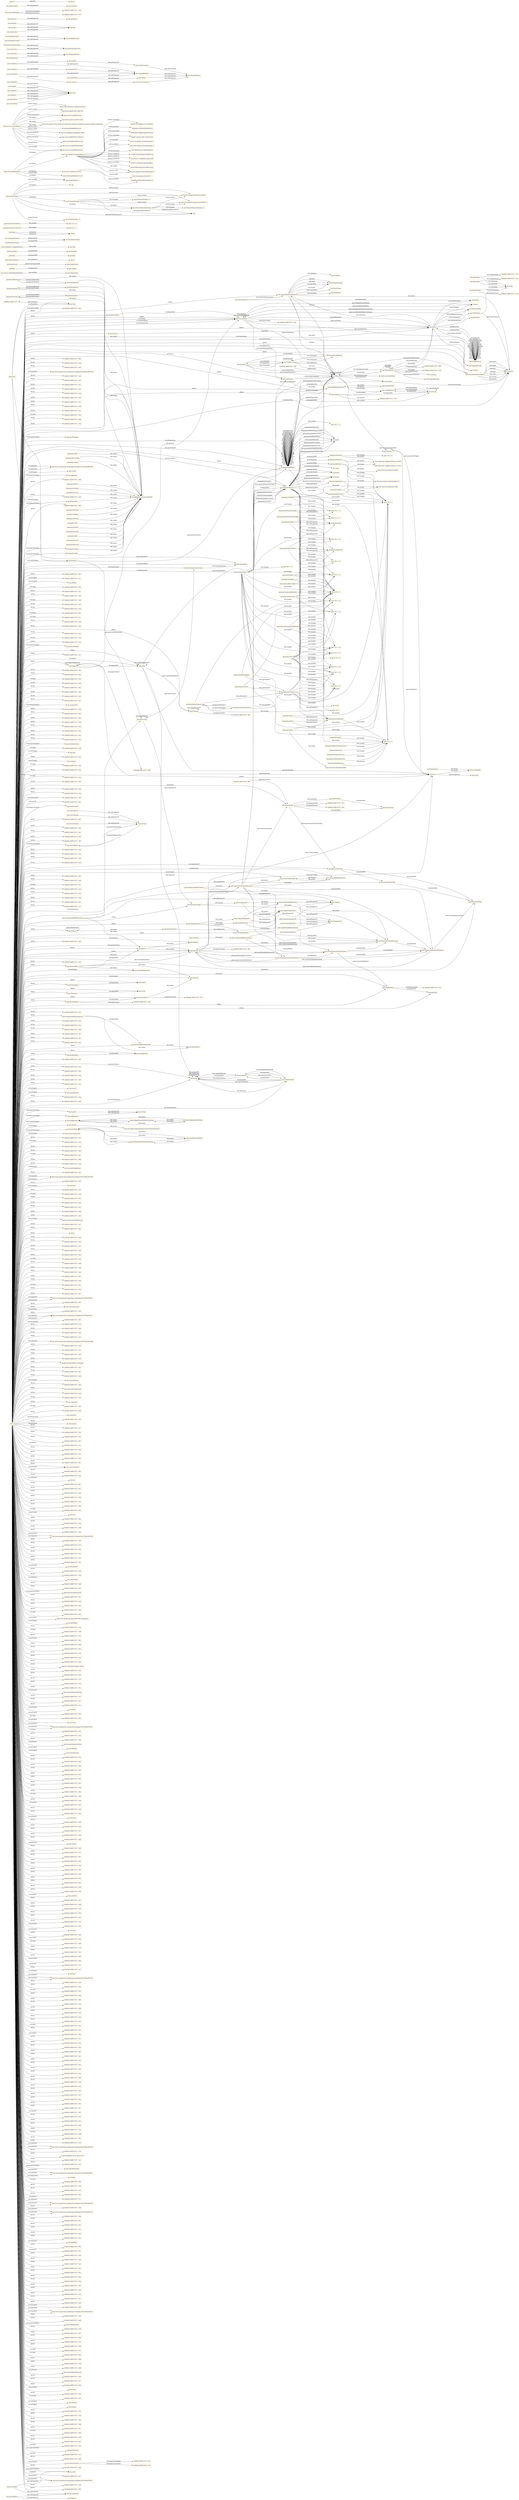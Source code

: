 digraph ar2dtool_diagram { 
rankdir=LR;
size="1501"
node [shape = rectangle, color="orange"]; "time:DateTimeInterval" "gufo:Quality" "time:MonthOfYear" "time:TimePosition" "time:GeneralDateTimeDescription" "gufo:Situation" "gufo:Sortal" "time:DayOfWeek" "gufo:QualityValueAttributionSituation" "phen:Presence" "time:TemporalUnit" "skos:ConceptScheme" "time:ProperInterval" "gufo:SubKind" "gufo:Scene" "gufo:ComparativeRelationshipType" "phen:PhenomenonOccurrence" "gufo:TemporaryInstantiationSituation" "gufo:ConcreteEntity" "time:Instant" "gufo:AbstractEntity" "gufo:AtomicEvent" "seas:Connection" "gufo:AbstractEntityType" "458e85bf:18bf9747672:-7ff1" "phen:Phenomenon" "gufo:Type" "gufo:TemporaryConstitutionSituation" "rdf:List" "gufo:Phase" "gufo:QualityValue" "gufo:NonRigidType" "458e85bf:18bf9747672:-7fed" "gufo:Quantity" "gufo:Kind" "gufo:Endurant" "seas:System" "gufo:TemporaryParthoodSituation" "gufo:PhaseMixin" "gufo:RelationshipType" "gufo:NonSortal" "time:TemporalDuration" "seas:ConnectionPoint" "gufo:AntiRigidType" "gufo:SituationType" "gufo:Participation" "time:Duration" "gufo:RoleMixin" "458e85bf:18bf9747672:-7ff6" "gufo:ExtrinsicMode" "458e85bf:18bf9747672:-7ff3" "time:TimeZone" "gufo:ConcreteEntityType" "gufo:IntrinsicMode" "gufo:Role" "gufo:EventType" "time:GeneralDurationDescription" "458e85bf:18bf9747672:-7ffa" "gufo:FixedCollection" "458e85bf:18bf9747672:-7fef" "geosparql:SpatialObject" "gufo:ComplexEvent" "gufo:ExtrinsicAspect" "skos:Concept" "skos:Collection" "gufo:RigidType" "phen:Observation" "gufo:FunctionalComplex" "time:TemporalEntity" "gufo:Entity" "gufo:Collection" "458e85bf:18bf9747672:-7ff8" "gufo:VariableCollection" "gufo:MaterialRelationshipType" "skos:OrderedCollection" "gufo:EndurantType" "geosparql:Geometry" "458e85bf:18bf9747672:-7f88" "gufo:IntrinsicAspect" "gufo:Object" "458e85bf:18bf9747672:-7ffc" "gufo:Aspect" "time:TemporalPosition" "geosparql:Feature" "gufo:Event" "gufo:Relator" "time:TRS" "time:Interval" "gufo:TemporaryRelationshipSituation" "gufo:SemiRigidType" "seas:OutgoingEvaluation" "seas:IncomingEvaluation" "sf:Point" "sf:Envelope" "e411d1b7b12ca99530fe8a08bda68ca5" "1f1dee7bb8083f1212f9aa6bd80e355a" "geosparql:GeometryCollection" "geosparql:FeatureCollection" "seas:Evaluation" "seas:Property" "seas:FeatureOfInterest" ; /*classes style*/
	"geosparql:sfDisjoint" -> "http://dbpedia.org/resource/DE-9IM" [ label = "rdfs:seeAlso" ];
	"geosparql:sfDisjoint" -> "geosparql:ehDisjoint" [ label = "owl:equivalentProperty" ];
	"gufo:standsInQualifiedConstitution" -> "gufo:TemporaryConstitutionSituation" [ label = "rdfs:seeAlso" ];
	"gufo:standsInQualifiedConstitution" -> "gufo:standsIn" [ label = "rdfs:subPropertyOf" ];
	"gufo:QualityValue" -> "gufo:hasReifiedQualityValue" [ label = "rdfs:seeAlso" ];
	"geosparql:asKML" -> "spec11:B.1.2.4" [ label = "skos:example" ];
	"geosparql:asKML" -> "geosparql:hasSerialization" [ label = "rdfs:subPropertyOf" ];
	"geosparql:asKML" -> "https://www.ogc.org/standards/kml" [ label = "rdfs:seeAlso" ];
	"time:Instant" -> "time:ProperInterval" [ label = "owl:disjointWith" ];
	"http://www.w3.org/2006/time" -> "http://orcid.org/0000-0002-3884-3420" [ label = "dcterms:creator" ];
	"http://www.w3.org/2006/time" -> "http://www.w3.org/TR/owl-time" [ label = "rdfs:seeAlso" ];
	"http://www.w3.org/2006/time" -> "http://dx.doi.org/10.3233/SW-150187" [ label = "rdfs:seeAlso" ];
	"http://www.w3.org/2006/time" -> "http://www.semantic-web-journal.net/content/time-ontology-extended-non-gregorian-calendar-applications" [ label = "rdfs:seeAlso" ];
	"http://www.w3.org/2006/time" -> "http://www.w3.org/TR/owl-time" [ label = "dcterms:isVersionOf" ];
	"http://www.w3.org/2006/time" -> "http://www.w3.org/2006/time#2016" [ label = "owl:versionIRI" ];
	"http://www.w3.org/2006/time" -> "mailto:panfeng66@gmail.com" [ label = "dcterms:creator" ];
	"http://www.w3.org/2006/time" -> "https://en.wikipedia.org/wiki/Jerry_Hobbs" [ label = "dcterms:creator" ];
	"http://www.w3.org/2006/time" -> "https://orcid.org/0000-0001-8269-8171" [ label = "dcterms:contributor" ];
	"http://www.w3.org/2006/time" -> "mailto:chris.little@metoffice.gov.uk" [ label = "dcterms:contributor" ];
	"http://www.w3.org/2006/time" -> "http://www.w3.org/2006/time#2006" [ label = "owl:priorVersion" ];
	"http://www.w3.org/2006/time" -> "https://creativecommons.org/licenses/by/4.0/" [ label = "dcterms:license" ];
	"time:generalDay" -> "458e85bf:18bf9747672:-7e2f" [ label = "owl:withRestrictions" ];
	"time:generalDay" -> "xsd:string" [ label = "owl:onDatatype" ];
	"time:intervalBefore" -> "time:intervalDisjoint" [ label = "rdfs:subPropertyOf" ];
	"time:intervalBefore" -> "time:before" [ label = "rdfs:subPropertyOf" ];
	"skos:changeNote" -> "skos:note" [ label = "rdfs:subPropertyOf" ];
	"skos:closeMatch" -> "skos:mappingRelation" [ label = "rdfs:subPropertyOf" ];
	"geosparql:hasSpatialResolution" -> "spec11:B.1.2.2" [ label = "skos:example" ];
	"time:inDateTime" -> "time:inTemporalPosition" [ label = "rdfs:subPropertyOf" ];
	"geosparql:asGeoJSON" -> "spec11:B.1.2.4" [ label = "skos:example" ];
	"geosparql:asGeoJSON" -> "geosparql:hasSerialization" [ label = "rdfs:subPropertyOf" ];
	"geosparql:asGeoJSON" -> "https://tools.ietf.org/html/rfc7946" [ label = "rdfs:seeAlso" ];
	"time:intervalFinishes" -> "time:intervalIn" [ label = "rdfs:subPropertyOf" ];
	"geosparql:defaultGeometry" -> "geosparql:hasGeometry" [ label = "rdfs:subPropertyOf" ];
	"geosparql:defaultGeometry" -> "spec11:B.2.1" [ label = "skos:example" ];
	"geosparql:defaultGeometry" -> "spec11:B.1.2.2" [ label = "skos:example" ];
	"geosparql:defaultGeometry" -> "geosparql:hasDefaultGeometry" [ label = "owl:equivalentProperty" ];
	"gufo:standsInQualifiedInstantiation" -> "gufo:TemporaryInstantiationSituation" [ label = "rdfs:seeAlso" ];
	"gufo:standsInQualifiedInstantiation" -> "gufo:standsIn" [ label = "rdfs:subPropertyOf" ];
	"geosparql:dggsLiteral" -> "http://www.opengis.net/doc/AS/dggs/2.0" [ label = "rdfs:seeAlso" ];
	"geosparql:dggsLiteral" -> "spec11:B.1.2.4" [ label = "skos:example" ];
	"geosparql:hasMetricPerimeterLength" -> "geosparql:hasMetricSize" [ label = "rdfs:subPropertyOf" ];
	"geosparql:hasMetricPerimeterLength" -> "spec11:B.1.1.1.2" [ label = "skos:example" ];
	"geosparql:hasMetricVolume" -> "spec11:B.1.2.2" [ label = "skos:example" ];
	"geosparql:hasMetricVolume" -> "geosparql:hasMetricSize" [ label = "rdfs:subPropertyOf" ];
	"geosparql:hasMetricVolume" -> "spec11:B.1.1.2.9" [ label = "skos:example" ];
	"time:hasEnd" -> "time:hasTime" [ label = "rdfs:subPropertyOf" ];
	"geosparql:hasMetricSpatialAccuracy" -> "spec11:B.1.2.3" [ label = "skos:example" ];
	"skos:related" -> "skos:semanticRelation" [ label = "rdfs:subPropertyOf" ];
	"geosparql:SpatialObject" -> "spec11:B.1.1.1.1" [ label = "skos:example" ];
	"geosparql:SpatialObject" -> "spec11:B.1.1.1.2" [ label = "skos:example" ];
	"geosparql:sfCrosses" -> "http://dbpedia.org/resource/DE-9IM" [ label = "rdfs:seeAlso" ];
	"time:hasDurationDescription" -> "time:hasTemporalDuration" [ label = "rdfs:subPropertyOf" ];
	"skos:example" -> "skos:note" [ label = "rdfs:subPropertyOf" ];
	"geosparql:asDGGS" -> "spec11:B.1.2.4" [ label = "skos:example" ];
	"geosparql:asDGGS" -> "geosparql:hasSerialization" [ label = "rdfs:subPropertyOf" ];
	"seas:Evaluation" -> "seas:Property" [ label = "owl:disjointWith" ];
	"seas:Evaluation" -> "seas:FeatureOfInterest" [ label = "owl:disjointWith" ];
	"gufo:TemporaryInstantiationSituation" -> "gufo:TemporaryRelationshipSituation" [ label = "owl:disjointWith" ];
	"gufo:TemporaryInstantiationSituation" -> "gufo:TemporaryParthoodSituation" [ label = "owl:disjointWith" ];
	"skos:exactMatch" -> "skos:closeMatch" [ label = "rdfs:subPropertyOf" ];
	"geosparql:rcc8tpp" -> "http://dbpedia.org/resource/DE-9IM" [ label = "rdfs:seeAlso" ];
	"http://www.opengis.net/ont/geosparql" -> "http://www.opengis.net/doc/IS/geosparql/1.1" [ label = "rdfs:seeAlso" ];
	"http://www.opengis.net/ont/geosparql" -> "a00449719c1f99ea4e115611eb59ba3c" [ label = "dcterms:contributor" ];
	"http://www.opengis.net/ont/geosparql" -> "709fbcd8c24183fd2acb50feef0dc144" [ label = "dcterms:publisher" ];
	"http://www.opengis.net/ont/geosparql" -> "8068e2a63d70d6d8c3cbaa979f25bcc9" [ label = "dcterms:contributor" ];
	"http://www.opengis.net/ont/geosparql" -> "49a64975a31fb527f8f5755de5e232a8" [ label = "dcterms:contributor" ];
	"http://www.opengis.net/ont/geosparql" -> "http://www.opengis.net/ont/geosparql/1.1" [ label = "owl:versionIRI" ];
	"http://www.opengis.net/ont/geosparql" -> "http://www.opengis.net/ont/geosparql/1.0" [ label = "dcterms:replaces" ];
	"http://www.opengis.net/ont/geosparql" -> "79a3769f396a148731d4f98c3fa63ec8" [ label = "dcterms:contributor" ];
	"http://www.opengis.net/ont/geosparql" -> "57db8f52ceca8d1b98ab079b4b683538" [ label = "dcterms:contributor" ];
	"http://www.opengis.net/ont/geosparql" -> "281ec55cc071220d09bde25d4df203d9" [ label = "dcterms:contributor" ];
	"http://www.opengis.net/ont/geosparql" -> "07801c5157bad5daa766e94bf3f6fb52" [ label = "dcterms:contributor" ];
	"http://www.opengis.net/ont/geosparql" -> "d2a40d266070b4ad22b32e48b5225cb1" [ label = "dcterms:contributor" ];
	"http://www.opengis.net/ont/geosparql" -> "http://www.opengis.net/doc/IS/geosparql/1.1" [ label = "dcterms:source" ];
	"time:intervalIn" -> "time:intervalEquals" [ label = "owl:propertyDisjointWith" ];
	"skos:broaderTransitive" -> "skos:semanticRelation" [ label = "rdfs:subPropertyOf" ];
	"skos:narrower" -> "skos:narrowerTransitive" [ label = "rdfs:subPropertyOf" ];
	"time:inTimePosition" -> "time:inTemporalPosition" [ label = "rdfs:subPropertyOf" ];
	"geosparql:sfOverlaps" -> "http://dbpedia.org/resource/DE-9IM" [ label = "rdfs:seeAlso" ];
	"geosparql:ehDisjoint" -> "http://dbpedia.org/resource/DE-9IM" [ label = "rdfs:seeAlso" ];
	"geosparql:ehDisjoint" -> "geosparql:sfDisjoint" [ label = "owl:equivalentProperty" ];
	"skos:Collection" -> "skos:ConceptScheme" [ label = "owl:disjointWith" ];
	"skos:Collection" -> "skos:Concept" [ label = "owl:disjointWith" ];
	"geosparql:hasMetricLength" -> "spec11:B.1.2.2" [ label = "skos:example" ];
	"geosparql:hasMetricLength" -> "geosparql:hasMetricSize" [ label = "rdfs:subPropertyOf" ];
	"seas:EvaluationOntology" -> "seas:FeatureOfInterestOntology" [ label = "owl:imports" ];
	"seas:EvaluationOntology" -> "http://www.maxime-lefrancois.info/me#" [ label = "dcterms:creator" ];
	"seas:EvaluationOntology" -> "https://www.apache.org/licenses/LICENSE-2.0" [ label = "dcterms:license" ];
	"seas:EvaluationOntology" -> "seas:" [ label = "vann:preferredNamespaceUri" ];
	"seas:EvaluationOntology" -> "seas:EvaluationOntology-1.0" [ label = "owl:versionIRI" ];
	"gufo:hasReifiedQualityValue" -> "gufo:hasQualityValue" [ label = "rdfs:seeAlso" ];
	"seas:Connection" -> "seas:ConnectionPoint" [ label = "owl:disjointWith" ];
	"seas:Connection" -> "seas:System" [ label = "owl:disjointWith" ];
	"gufo:QualityValueAttributionSituation" -> "gufo:TemporaryRelationshipSituation" [ label = "owl:disjointWith" ];
	"gufo:QualityValueAttributionSituation" -> "gufo:TemporaryInstantiationSituation" [ label = "owl:disjointWith" ];
	"gufo:QualityValueAttributionSituation" -> "gufo:TemporaryParthoodSituation" [ label = "owl:disjointWith" ];
	"gufo:QualityValueAttributionSituation" -> "gufo:concernsQualityValue" [ label = "rdfs:seeAlso" ];
	"gufo:QualityValueAttributionSituation" -> "gufo:concernsReifiedQualityValue" [ label = "rdfs:seeAlso" ];
	"gufo:QualityValueAttributionSituation" -> "gufo:TemporaryConstitutionSituation" [ label = "owl:disjointWith" ];
	"seas:hasSpatialContext" -> "seas:hasValidityContext" [ label = "rdfs:subPropertyOf" ];
	"skos:scopeNote" -> "skos:note" [ label = "rdfs:subPropertyOf" ];
	"geosparql:ehOverlap" -> "http://dbpedia.org/resource/DE-9IM" [ label = "rdfs:seeAlso" ];
	"geosparql:sfIntersects" -> "http://dbpedia.org/resource/DE-9IM" [ label = "rdfs:seeAlso" ];
	"skos:prefLabel" -> "rdfs:label" [ label = "rdfs:subPropertyOf" ];
	"gufo:isSubQuantityOf" -> "gufo:isObjectProperPartOf" [ label = "rdfs:subPropertyOf" ];
	"geosparql:hasPerimeterLength" -> "spec11:B.1.1.1.2" [ label = "skos:example" ];
	"geosparql:hasPerimeterLength" -> "geosparql:hasSize" [ label = "rdfs:subPropertyOf" ];
	"gufo:IntrinsicAspect" -> "gufo:inheresIn" [ label = "rdfs:seeAlso" ];
	"gufo:IntrinsicAspect" -> "458e85bf:18bf9747672:-7fcc" [ label = "owl:disjointUnionOf" ];
	"geosparql:hasBoundingBox" -> "spec11:B.1.2.2" [ label = "skos:example" ];
	"geosparql:hasBoundingBox" -> "geosparql:hasGeometry" [ label = "rdfs:subPropertyOf" ];
	"geosparql:sfEquals" -> "http://dbpedia.org/resource/DE-9IM" [ label = "rdfs:seeAlso" ];
	"geosparql:sfEquals" -> "geosparql:ehEquals" [ label = "owl:equivalentProperty" ];
	"gufo:hasBeginPointInXSDDateTimeStamp" -> "gufo:hasBeginPointInXSDDate" [ label = "rdfs:seeAlso" ];
	"gufo:hasBeginPointInXSDDateTimeStamp" -> "gufo:hasBeginPoint" [ label = "rdfs:seeAlso" ];
	"time:generalYear" -> "458e85bf:18bf9747672:-7e2d" [ label = "owl:withRestrictions" ];
	"time:generalYear" -> "xsd:string" [ label = "owl:onDatatype" ];
	"seas:SystemOntology" -> "http://www.maxime-lefrancois.info/me#" [ label = "dcterms:creator" ];
	"seas:SystemOntology" -> "seas:" [ label = "vann:preferredNamespaceUri" ];
	"seas:SystemOntology" -> "https://www.apache.org/licenses/LICENSE-2.0" [ label = "dcterms:license" ];
	"seas:SystemOntology" -> "seas:SystemOntology-1.0" [ label = "owl:priorVersion" ];
	"seas:SystemOntology" -> "seas:SystemOntology-1.1" [ label = "owl:versionIRI" ];
	"seas:SystemOntology" -> "seas:EvaluationOntology" [ label = "owl:imports" ];
	"seas:SystemOntology" -> "seas:FeatureOfInterestOntology" [ label = "owl:imports" ];
	"seas:SystemOntology" -> "pep:" [ label = "owl:imports" ];
	"gufo:constitutes" -> "gufo:standsInQualifiedConstitution" [ label = "rdfs:seeAlso" ];
	"gufo:Relator" -> "gufo:mediates" [ label = "rdfs:seeAlso" ];
	"geosparql:rcc8ec" -> "http://dbpedia.org/resource/DE-9IM" [ label = "rdfs:seeAlso" ];
	"skos:broadMatch" -> "skos:mappingRelation" [ label = "rdfs:subPropertyOf" ];
	"skos:broadMatch" -> "skos:broader" [ label = "rdfs:subPropertyOf" ];
	"time:intervalStarts" -> "time:intervalIn" [ label = "rdfs:subPropertyOf" ];
	"gufo:EventType" -> "gufo:SituationType" [ label = "owl:disjointWith" ];
	"gufo:Quantity" -> "gufo:isSubQuantityOf" [ label = "rdfs:seeAlso" ];
	"gufo:TemporaryConstitutionSituation" -> "gufo:TemporaryRelationshipSituation" [ label = "owl:disjointWith" ];
	"gufo:TemporaryConstitutionSituation" -> "gufo:TemporaryInstantiationSituation" [ label = "owl:disjointWith" ];
	"time:intervalDuring" -> "time:intervalIn" [ label = "rdfs:subPropertyOf" ];
	"geosparql:wktLiteral" -> "spec11:B.2.2.2" [ label = "skos:example" ];
	"geosparql:wktLiteral" -> "https://portal.ogc.org/files/?artifact_id=25355" [ label = "rdfs:seeAlso" ];
	"gufo:AbstractEntity" -> "gufo:ConcreteEntity" [ label = "owl:disjointWith" ];
	"time:ProperInterval" -> "time:Instant" [ label = "owl:disjointWith" ];
	"skos:narrowMatch" -> "skos:narrower" [ label = "rdfs:subPropertyOf" ];
	"skos:narrowMatch" -> "skos:mappingRelation" [ label = "rdfs:subPropertyOf" ];
	"time:seconds" -> "http://www.bipm.org/en/publications/si-brochure/second.html" [ label = "rdfs:seeAlso" ];
	"geosparql:isEmpty" -> "spec11:B.1.2.3" [ label = "skos:example" ];
	"geosparql:ehCoveredBy" -> "http://dbpedia.org/resource/DE-9IM" [ label = "rdfs:seeAlso" ];
	"gufo:partitions" -> "gufo:categorizes" [ label = "rdfs:subPropertyOf" ];
	"geosparql:rcc8tppi" -> "http://dbpedia.org/resource/DE-9IM" [ label = "rdfs:seeAlso" ];
	"skos:narrowerTransitive" -> "skos:semanticRelation" [ label = "rdfs:subPropertyOf" ];
	"gufo:hasEndPoint" -> "gufo:hasEndPointInXSDDateTimeStamp" [ label = "rdfs:seeAlso" ];
	"gufo:hasEndPoint" -> "gufo:hasEndPointInXSDDate" [ label = "rdfs:seeAlso" ];
	"gufo:NonSortal" -> "gufo:Sortal" [ label = "owl:disjointWith" ];
	"gufo:concernsReifiedQualityValue" -> "gufo:concernsQualityValue" [ label = "rdfs:comment" ];
	"skos:altLabel" -> "rdfs:label" [ label = "rdfs:subPropertyOf" ];
	"gufo:Phase" -> "gufo:Role" [ label = "owl:disjointWith" ];
	"gufo:ComparativeRelationshipType" -> "gufo:isDerivedFrom" [ label = "rdfs:seeAlso" ];
	"gufo:ComparativeRelationshipType" -> "gufo:MaterialRelationshipType" [ label = "owl:disjointWith" ];
	"gufo:isSituationProperPartOf" -> "gufo:isProperPartOf" [ label = "rdfs:subPropertyOf" ];
	"skos:Concept" -> "skos:ConceptScheme" [ label = "owl:disjointWith" ];
	"gufo:hasEndPointInXSDDateTimeStamp" -> "gufo:hasEndPointInXSDDate" [ label = "rdfs:seeAlso" ];
	"gufo:hasEndPointInXSDDateTimeStamp" -> "gufo:hasEndPoint" [ label = "rdfs:seeAlso" ];
	"skos:hiddenLabel" -> "rdfs:label" [ label = "rdfs:subPropertyOf" ];
	"seas:ConnectionPoint" -> "seas:System" [ label = "owl:disjointWith" ];
	"seas:ConnectionPoint" -> "seas:Connection" [ label = "owl:disjointWith" ];
	"gufo:FunctionalComplex" -> "gufo:TemporaryParthoodSituation" [ label = "rdfs:seeAlso" ];
	"gufo:FunctionalComplex" -> "gufo:isComponentOf" [ label = "rdfs:comment" ];
	"gufo:isSubCollectionOf" -> "gufo:standsInQualifiedParthood" [ label = "rdfs:seeAlso" ];
	"gufo:isSubCollectionOf" -> "gufo:isObjectProperPartOf" [ label = "rdfs:subPropertyOf" ];
	"time:generalMonth" -> "458e85bf:18bf9747672:-7e2e" [ label = "owl:withRestrictions" ];
	"time:generalMonth" -> "xsd:string" [ label = "owl:onDatatype" ];
	"geosparql:sfTouches" -> "http://dbpedia.org/resource/DE-9IM" [ label = "rdfs:seeAlso" ];
	"geosparql:sfTouches" -> "geosparql:ehMeet" [ label = "owl:equivalentProperty" ];
	"time:intervalEquals" -> "time:intervalIn" [ label = "owl:propertyDisjointWith" ];
	"geosparql:rcc8ntppi" -> "http://dbpedia.org/resource/DE-9IM" [ label = "rdfs:seeAlso" ];
	"http://www.opengis.net/ont/sf" -> "http://www.opengis.net/ont/sf/1.1" [ label = "owl:versionIRI" ];
	"http://www.opengis.net/ont/sf" -> "10a8edf9eafb36aa63b6cbba03d0e744" [ label = "dcterms:publisher" ];
	"geosparql:hasVolume" -> "spec11:B.1.2.2" [ label = "skos:example" ];
	"geosparql:hasVolume" -> "geosparql:hasSize" [ label = "rdfs:subPropertyOf" ];
	"gufo:standsInQualifiedAttribution" -> "gufo:QualityValueAttributionSituation" [ label = "rdfs:seeAlso" ];
	"gufo:standsInQualifiedAttribution" -> "gufo:standsIn" [ label = "rdfs:subPropertyOf" ];
	"gufo:isComponentOf" -> "gufo:standsInQualifiedParthood" [ label = "rdfs:seeAlso" ];
	"gufo:isComponentOf" -> "gufo:isObjectProperPartOf" [ label = "rdfs:subPropertyOf" ];
	"gufo:Endurant" -> "458e85bf:18bf9747672:-7fd9" [ label = "owl:disjointUnionOf" ];
	"seas:connectedThrough" -> "458e85bf:18bf9747672:-7fe4" [ label = "owl:propertyChainAxiom" ];
	"seas:connectedThrough" -> "458e85bf:18bf9747672:-7e37" [ label = "owl:propertyChainAxiom" ];
	"gufo:Collection" -> "458e85bf:18bf9747672:-7fde" [ label = "owl:disjointUnionOf" ];
	"geosparql:hasCentroid" -> "geosparql:hasGeometry" [ label = "rdfs:subPropertyOf" ];
	"geosparql:hasCentroid" -> "spec11:B.1.2.2" [ label = "skos:example" ];
	"gufo:Event" -> "gufo:participatedIn" [ label = "rdfs:seeAlso" ];
	"gufo:Aspect" -> "458e85bf:18bf9747672:-7fe0" [ label = "owl:disjointUnionOf" ];
	"gufo:Aspect" -> "gufo:Object" [ label = "owl:disjointWith" ];
	"seas:hasTemporalContext" -> "seas:hasValidityContext" [ label = "rdfs:subPropertyOf" ];
	"geosparql:coordinateDimension" -> "spec11:B.1.2.3" [ label = "skos:example" ];
	"geosparql:hasGeometry" -> "spec11:B.1.1.2.3" [ label = "skos:example" ];
	"geosparql:hasGeometry" -> "spec11:B.1.1.2.6" [ label = "skos:example" ];
	"geosparql:hasGeometry" -> "spec11:B.1.2.3" [ label = "skos:example" ];
	"geosparql:hasGeometry" -> "spec11:B.1.2.4" [ label = "skos:example" ];
	"geosparql:hasGeometry" -> "spec11:B.1.1.3.2" [ label = "skos:example" ];
	"geosparql:hasGeometry" -> "spec11:B.1.2.2" [ label = "skos:example" ];
	"geosparql:hasGeometry" -> "spec11:B.1.1.2.4" [ label = "skos:example" ];
	"geosparql:hasGeometry" -> "spec11:B.1.1.2.5" [ label = "skos:example" ];
	"geosparql:hasGeometry" -> "spec11:B.1.1.2.8" [ label = "skos:example" ];
	"geosparql:hasGeometry" -> "spec11:B.2" [ label = "skos:example" ];
	"geosparql:hasGeometry" -> "spec11:B.1.1.2.2" [ label = "skos:example" ];
	"geosparql:hasGeometry" -> "spec11:B.1.1.3.3" [ label = "skos:example" ];
	"seas:FeatureOfInterestOntology" -> "http://www.maxime-lefrancois.info/me#" [ label = "dcterms:creator" ];
	"seas:FeatureOfInterestOntology" -> "seas:FeatureOfInterestOntology-1.0" [ label = "owl:versionIRI" ];
	"seas:FeatureOfInterestOntology" -> "seas:" [ label = "vann:preferredNamespaceUri" ];
	"seas:FeatureOfInterestOntology" -> "https://www.apache.org/licenses/LICENSE-2.0" [ label = "dcterms:license" ];
	"geosparql:spatialDimension" -> "spec11:B.1.2.3" [ label = "skos:example" ];
	"geosparql:rcc8dc" -> "http://dbpedia.org/resource/DE-9IM" [ label = "rdfs:seeAlso" ];
	"gufo:EndurantType" -> "458e85bf:18bf9747672:-7fd5" [ label = "owl:disjointUnionOf" ];
	"gufo:EndurantType" -> "458e85bf:18bf9747672:-7fd7" [ label = "owl:disjointUnionOf" ];
	"gufo:EndurantType" -> "gufo:SituationType" [ label = "owl:disjointWith" ];
	"gufo:EndurantType" -> "gufo:EventType" [ label = "owl:disjointWith" ];
	"gufo:isObjectProperPartOf" -> "gufo:isProperPartOf" [ label = "rdfs:subPropertyOf" ];
	"seas:BalanceEvaluation" -> "seas:IncomingEvaluation" [ label = "owl:disjointWith" ];
	"geosparql:hasArea" -> "spec11:B.1.2.2" [ label = "skos:example" ];
	"geosparql:hasArea" -> "geosparql:hasSize" [ label = "rdfs:subPropertyOf" ];
	"geosparql:hasArea" -> "spec11:B.1.1.2.4" [ label = "skos:example" ];
	"gufo:NonRigidType" -> "458e85bf:18bf9747672:-7fca" [ label = "owl:disjointUnionOf" ];
	"gufo:NonRigidType" -> "gufo:RigidType" [ label = "owl:disjointWith" ];
	"geosparql:hasLength" -> "spec11:B.1.2.2" [ label = "skos:example" ];
	"geosparql:hasLength" -> "geosparql:hasSize" [ label = "rdfs:subPropertyOf" ];
	"geosparql:hasLength" -> "spec11:B.1.1.2.7" [ label = "skos:example" ];
	"geosparql:hasMetricSpatialResolution" -> "spec11:B.1.2.2" [ label = "skos:example" ];
	"geosparql:hasMetricSpatialResolution" -> "spec11:B.1.1.2.6" [ label = "skos:example" ];
	"gufo:isCollectionMemberOf" -> "gufo:standsInQualifiedParthood" [ label = "rdfs:seeAlso" ];
	"gufo:isCollectionMemberOf" -> "gufo:isObjectProperPartOf" [ label = "rdfs:subPropertyOf" ];
	"time:hasDuration" -> "time:hasTemporalDuration" [ label = "rdfs:subPropertyOf" ];
	"gufo:MaterialRelationshipType" -> "gufo:isDerivedFrom" [ label = "rdfs:seeAlso" ];
	"gufo:isEventProperPartOf" -> "gufo:isProperPartOf" [ label = "rdfs:subPropertyOf" ];
	"gufo:TemporaryParthoodSituation" -> "gufo:TemporaryRelationshipSituation" [ label = "owl:disjointWith" ];
	"geosparql:hasMetricArea" -> "spec11:B.1.1.2.3" [ label = "skos:example" ];
	"geosparql:hasMetricArea" -> "geosparql:hasMetricSize" [ label = "rdfs:subPropertyOf" ];
	"geosparql:hasMetricArea" -> "spec11:B.1.1.2.9" [ label = "skos:example" ];
	"geosparql:hasMetricArea" -> "spec11:B.1.2.2" [ label = "skos:example" ];
	"geosparql:hasMetricArea" -> "spec11:B.1.1.3.3" [ label = "skos:example" ];
	"gufo:standsInQualifiedParthood" -> "gufo:TemporaryParthoodSituation" [ label = "rdfs:seeAlso" ];
	"gufo:standsInQualifiedParthood" -> "gufo:standsIn" [ label = "rdfs:subPropertyOf" ];
	"time:hasBeginning" -> "time:hasTime" [ label = "rdfs:subPropertyOf" ];
	"gufo:concernsQualityValue" -> "gufo:concernsReifiedQualityValue" [ label = "rdfs:seeAlso" ];
	"geosparql:ehMeet" -> "http://dbpedia.org/resource/DE-9IM" [ label = "rdfs:seeAlso" ];
	"geosparql:ehMeet" -> "geosparql:sfTouches" [ label = "owl:equivalentProperty" ];
	"gufo:ConcreteEntity" -> "458e85bf:18bf9747672:-7fdc" [ label = "owl:disjointUnionOf" ];
	"gufo:Participation" -> "gufo:participatedIn" [ label = "rdfs:seeAlso" ];
	"geosparql:rcc8eq" -> "http://dbpedia.org/resource/DE-9IM" [ label = "rdfs:seeAlso" ];
	"gufo:hasEndPointInXSDDate" -> "gufo:hasEndPointInXSDDateTimeStamp" [ label = "rdfs:seeAlso" ];
	"gufo:hasEndPointInXSDDate" -> "gufo:hasEndPoint" [ label = "rdfs:seeAlso" ];
	"geosparql:ehInside" -> "http://dbpedia.org/resource/DE-9IM" [ label = "rdfs:seeAlso" ];
	"geosparql:dimension" -> "spec11:B.1.2.3" [ label = "skos:example" ];
	"gufo:hasQualityValue" -> "gufo:hasReifiedQualityValue" [ label = "rdfs:seeAlso" ];
	"https://w3id.org/def/phenowl" -> "seas:SystemOntology-1.1" [ label = "owl:imports" ];
	"https://w3id.org/def/phenowl" -> "http://www.opengis.net/ont/geosparql" [ label = "owl:imports" ];
	"https://w3id.org/def/phenowl" -> "https://w3id.org/def/phenowl/1.0.0" [ label = "owl:versionIRI" ];
	"https://w3id.org/def/phenowl" -> "http://www.w3.org/2006/time#2016" [ label = "owl:imports" ];
	"https://w3id.org/def/phenowl" -> "http://www.opengis.net/ont/sf" [ label = "owl:imports" ];
	"gufo:AbstractEntityType" -> "gufo:RelationshipType" [ label = "owl:disjointWith" ];
	"gufo:AbstractEntityType" -> "gufo:ConcreteEntityType" [ label = "owl:disjointWith" ];
	"geosparql:FeatureCollection" -> "spec11:B.1.1.6" [ label = "skos:example" ];
	"gufo:ExtrinsicMode" -> "gufo:inheresIn" [ label = "rdfs:seeAlso" ];
	"gufo:ExtrinsicMode" -> "gufo:externallyDependsOn" [ label = "rdfs:seeAlso" ];
	"gufo:ExtrinsicMode" -> "gufo:Relator" [ label = "owl:disjointWith" ];
	"geosparql:sfContains" -> "http://dbpedia.org/resource/DE-9IM" [ label = "rdfs:seeAlso" ];
	"geosparql:asWKT" -> "spec11:B.1.1.2.3" [ label = "skos:example" ];
	"geosparql:asWKT" -> "spec11:B.1.2.2" [ label = "skos:example" ];
	"geosparql:asWKT" -> "geosparql:hasSerialization" [ label = "rdfs:subPropertyOf" ];
	"geosparql:asWKT" -> "spec11:B.1.1.2.2" [ label = "skos:example" ];
	"geosparql:asWKT" -> "spec11:B.1.1.3.3" [ label = "skos:example" ];
	"geosparql:asWKT" -> "spec11:B.1.1.2.8" [ label = "skos:example" ];
	"geosparql:asWKT" -> "spec11:B.1.1.2.5" [ label = "skos:example" ];
	"geosparql:asWKT" -> "spec11:B.1.1.2.4" [ label = "skos:example" ];
	"geosparql:asWKT" -> "spec11:B.1.1.3.2" [ label = "skos:example" ];
	"geosparql:asWKT" -> "spec11:B.1.1.3.1" [ label = "skos:example" ];
	"geosparql:asWKT" -> "spec11:B.1.1.2.6" [ label = "skos:example" ];
	"geosparql:asWKT" -> "spec11:B.2.2.4" [ label = "skos:example" ];
	"geosparql:asWKT" -> "spec11:B.2.1" [ label = "skos:example" ];
	"skos:definition" -> "skos:note" [ label = "rdfs:subPropertyOf" ];
	"geosparql:rcc8ntpp" -> "http://dbpedia.org/resource/DE-9IM" [ label = "rdfs:seeAlso" ];
	"skos:historyNote" -> "skos:note" [ label = "rdfs:subPropertyOf" ];
	"geosparql:rcc8po" -> "http://dbpedia.org/resource/DE-9IM" [ label = "rdfs:seeAlso" ];
	"geosparql:ehCovers" -> "http://dbpedia.org/resource/DE-9IM" [ label = "rdfs:seeAlso" ];
	"gufo:hasBeginPoint" -> "gufo:hasBeginPointInXSDDateTimeStamp" [ label = "rdfs:seeAlso" ];
	"gufo:hasBeginPoint" -> "gufo:hasBeginPointInXSDDate" [ label = "rdfs:seeAlso" ];
	"geosparql:hasDefaultGeometry" -> "geosparql:defaultGeometry" [ label = "owl:equivalentProperty" ];
	"geosparql:hasDefaultGeometry" -> "geosparql:hasGeometry" [ label = "rdfs:subPropertyOf" ];
	"geosparql:hasSerialization" -> "spec11:B.1.2.3" [ label = "skos:example" ];
	"time:TemporalEntity" -> "458e85bf:18bf9747672:-7f88" [ label = "owl:equivalentClass" ];
	"time:TemporalEntity" -> "458e85bf:18bf9747672:-7e33" [ label = "owl:unionOf" ];
	"geosparql:geoJSONLiteral" -> "spec11:B.1.2.4" [ label = "skos:example" ];
	"geosparql:geoJSONLiteral" -> "https://tools.ietf.org/html/rfc7946" [ label = "rdfs:seeAlso" ];
	"gufo:Kind" -> "gufo:SubKind" [ label = "owl:disjointWith" ];
	"geosparql:sfWithin" -> "http://dbpedia.org/resource/DE-9IM" [ label = "rdfs:seeAlso" ];
	"seas:connectsSystem" -> "458e85bf:18bf9747672:-7fe2" [ label = "owl:propertyChainAxiom" ];
	"seas:connectsSystem" -> "458e85bf:18bf9747672:-7e35" [ label = "owl:propertyChainAxiom" ];
	"geosparql:hasSpatialAccuracy" -> "spec11:B.1.2.3" [ label = "skos:example" ];
	"NULL" -> "gufo:concernsQualityType" [ label = "owl:onProperty" ];
	"NULL" -> "time:TemporalPosition" [ label = "rdf:first" ];
	"NULL" -> "458e85bf:18bf9747672:-7f15" [ label = "rdf:rest" ];
	"NULL" -> "458e85bf:18bf9747672:-7e2a" [ label = "owl:unionOf" ];
	"NULL" -> "geosparql:SpatialObject" [ label = "owl:allValuesFrom" ];
	"NULL" -> "458e85bf:18bf9747672:-7e36" [ label = "rdf:rest" ];
	"NULL" -> "458e85bf:18bf9747672:-7fdd" [ label = "rdf:rest" ];
	"NULL" -> "458e85bf:18bf9747672:-7e87" [ label = "swrl:body" ];
	"NULL" -> "458e85bf:18bf9747672:-7f68" [ label = "rdf:first" ];
	"NULL" -> "458e85bf:18bf9747672:-7eab" [ label = "rdf:rest" ];
	"NULL" -> "gufo:concernsNonRigidType" [ label = "owl:onProperty" ];
	"NULL" -> "seas:connectsSystem" [ label = "owl:onProperty" ];
	"NULL" -> "458e85bf:18bf9747672:-7efc" [ label = "rdf:rest" ];
	"NULL" -> "http://www.semanticweb.org/alencga1/ontologies/2023/2/PhenOWL/OP2" [ label = "swrl:argument1" ];
	"NULL" -> "458e85bf:18bf9747672:-7ec6" [ label = "rdf:rest" ];
	"NULL" -> "time:years" [ label = "owl:onProperty" ];
	"NULL" -> "458e85bf:18bf9747672:-7e70" [ label = "rdf:first" ];
	"NULL" -> "458e85bf:18bf9747672:-7ec0" [ label = "swrl:head" ];
	"NULL" -> "time:GeneralDurationDescription" [ label = "rdf:first" ];
	"NULL" -> "458e85bf:18bf9747672:-7f53" [ label = "rdf:first" ];
	"NULL" -> "458e85bf:18bf9747672:-7ea9" [ label = "rdf:rest" ];
	"NULL" -> "gufo:ComparativeRelationshipType" [ label = "rdf:first" ];
	"NULL" -> "458e85bf:18bf9747672:-7ecc" [ label = "rdf:rest" ];
	"NULL" -> "458e85bf:18bf9747672:-7eb8" [ label = "rdf:first" ];
	"NULL" -> "458e85bf:18bf9747672:-7ed7" [ label = "rdf:first" ];
	"NULL" -> "gufo:concernsConstitutedEndurant" [ label = "owl:onProperty" ];
	"NULL" -> "458e85bf:18bf9747672:-7ee7" [ label = "rdf:rest" ];
	"NULL" -> "458e85bf:18bf9747672:-7ebc" [ label = "rdf:first" ];
	"NULL" -> "rdf:nil" [ label = "rdf:rest" ];
	"NULL" -> "458e85bf:18bf9747672:-7eae" [ label = "rdf:first" ];
	"NULL" -> "458e85bf:18bf9747672:-7eed" [ label = "rdf:rest" ];
	"NULL" -> "458e85bf:18bf9747672:-7eb7" [ label = "rdf:rest" ];
	"NULL" -> "gufo:Sortal" [ label = "rdf:first" ];
	"NULL" -> "458e85bf:18bf9747672:-7e69" [ label = "rdf:first" ];
	"NULL" -> "458e85bf:18bf9747672:-7e6b" [ label = "rdf:first" ];
	"NULL" -> "458e85bf:18bf9747672:-7e6f" [ label = "swrl:head" ];
	"NULL" -> "time:hasBeginning" [ label = "swrl:propertyPredicate" ];
	"NULL" -> "458e85bf:18bf9747672:-7e48" [ label = "rdf:rest" ];
	"NULL" -> "458e85bf:18bf9747672:-7f39" [ label = "rdf:first" ];
	"NULL" -> "gufo:inheresIn" [ label = "owl:onProperty" ];
	"NULL" -> "458e85bf:18bf9747672:-7eea" [ label = "rdf:first" ];
	"NULL" -> "458e85bf:18bf9747672:-7f62" [ label = "rdf:first" ];
	"NULL" -> "458e85bf:18bf9747672:-7ee6" [ label = "rdf:first" ];
	"NULL" -> "gufo:RelationshipType" [ label = "owl:onClass" ];
	"NULL" -> "458e85bf:18bf9747672:-7f45" [ label = "swrl:head" ];
	"NULL" -> "458e85bf:18bf9747672:-7f03" [ label = "rdf:first" ];
	"NULL" -> "458e85bf:18bf9747672:-7e97" [ label = "rdf:first" ];
	"NULL" -> "http://www.semanticweb.org/alencga1/ontologies/2023/2/PhenOWL/S1" [ label = "swrl:argument1" ];
	"NULL" -> "458e85bf:18bf9747672:-7ff0" [ label = "rdf:rest" ];
	"NULL" -> "seas:connectsSystemAt" [ label = "owl:onProperty" ];
	"NULL" -> "http://www.semanticweb.org/alencga1/ontologies/2023/2/PhenOWL/S1" [ label = "swrl:argument2" ];
	"NULL" -> "458e85bf:18bf9747672:-7ed1" [ label = "rdf:first" ];
	"NULL" -> "http://www.semanticweb.org/alencga1/ontologies/2023/2/PhenOWL/t1" [ label = "swrl:argument2" ];
	"NULL" -> "458e85bf:18bf9747672:-7ff2" [ label = "owl:intersectionOf" ];
	"NULL" -> "458e85bf:18bf9747672:-7e7a" [ label = "rdf:first" ];
	"NULL" -> "458e85bf:18bf9747672:-7e80" [ label = "rdf:first" ];
	"NULL" -> "gufo:AntiRigidType" [ label = "rdf:first" ];
	"NULL" -> "seas:connectsSystemAt" [ label = "rdf:first" ];
	"NULL" -> "458e85bf:18bf9747672:-7e9a" [ label = "rdf:rest" ];
	"NULL" -> "458e85bf:18bf9747672:-7ea4" [ label = "rdf:first" ];
	"NULL" -> "http://www.semanticweb.org/alencga1/ontologies/2023/2/PhenOWL/PR1" [ label = "swrl:argument1" ];
	"NULL" -> "458e85bf:18bf9747672:-7e5d" [ label = "rdf:first" ];
	"NULL" -> "458e85bf:18bf9747672:-7f1f" [ label = "rdf:first" ];
	"NULL" -> "phen:Phenomenon" [ label = "swrl:classPredicate" ];
	"NULL" -> "458e85bf:18bf9747672:-7e63" [ label = "rdf:first" ];
	"NULL" -> "458e85bf:18bf9747672:-7e4f" [ label = "rdf:first" ];
	"NULL" -> "89c48d7af1d5d87f5f8813121fb3dd80" [ label = "rdf:first" ];
	"NULL" -> "time:intervalEquals" [ label = "swrl:propertyPredicate" ];
	"NULL" -> "458e85bf:18bf9747672:-7f44" [ label = "rdf:first" ];
	"NULL" -> "458e85bf:18bf9747672:-7fe1" [ label = "rdf:rest" ];
	"NULL" -> "458e85bf:18bf9747672:-7e55" [ label = "rdf:first" ];
	"NULL" -> "time:numericPosition" [ label = "owl:onProperty" ];
	"NULL" -> "458e85bf:18bf9747672:-7e6a" [ label = "rdf:rest" ];
	"NULL" -> "seas:connectsSystemThrough" [ label = "rdf:first" ];
	"NULL" -> "458e85bf:18bf9747672:-7ee0" [ label = "rdf:first" ];
	"NULL" -> "458e85bf:18bf9747672:-7f70" [ label = "rdf:rest" ];
	"NULL" -> "seas:connectsAt" [ label = "rdf:first" ];
	"NULL" -> "458e85bf:18bf9747672:-7ef3" [ label = "swrl:body" ];
	"NULL" -> "gufo:hasEndPoint" [ label = "swrl:propertyPredicate" ];
	"NULL" -> "458e85bf:18bf9747672:-7ed0" [ label = "rdf:rest" ];
	"NULL" -> "xsd:gMonth" [ label = "owl:allValuesFrom" ];
	"NULL" -> "xsd:decimal" [ label = "owl:allValuesFrom" ];
	"NULL" -> "458e85bf:18bf9747672:-7f40" [ label = "rdf:rest" ];
	"NULL" -> "time:minutes" [ label = "owl:onProperty" ];
	"NULL" -> "458e85bf:18bf9747672:-7f17" [ label = "rdf:rest" ];
	"NULL" -> "458e85bf:18bf9747672:-7f3a" [ label = "rdf:rest" ];
	"NULL" -> "gufo:Endurant" [ label = "owl:onClass" ];
	"NULL" -> "458e85bf:18bf9747672:-7f3f" [ label = "rdf:first" ];
	"NULL" -> "458e85bf:18bf9747672:-7fd2" [ label = "rdf:rest" ];
	"NULL" -> "458e85bf:18bf9747672:-7e2c" [ label = "owl:unionOf" ];
	"NULL" -> "458e85bf:18bf9747672:-7ea0" [ label = "rdf:rest" ];
	"NULL" -> "458e85bf:18bf9747672:-7ef1" [ label = "rdf:rest" ];
	"NULL" -> "458e85bf:18bf9747672:-7e45" [ label = "rdf:first" ];
	"NULL" -> "458e85bf:18bf9747672:-7f61" [ label = "rdf:rest" ];
	"NULL" -> "seas:connectionPointOf" [ label = "owl:onProperty" ];
	"NULL" -> "458e85bf:18bf9747672:-7f0a" [ label = "rdf:rest" ];
	"NULL" -> "gufo:concernsReifiedQualityValue" [ label = "owl:onProperty" ];
	"NULL" -> "458e85bf:18bf9747672:-7e2b" [ label = "rdf:rest" ];
	"NULL" -> "time:ProperInterval" [ label = "swrl:classPredicate" ];
	"NULL" -> "time:day" [ label = "owl:onProperty" ];
	"NULL" -> "skos:Collection" [ label = "rdf:first" ];
	"NULL" -> "458e85bf:18bf9747672:-7f07" [ label = "rdf:first" ];
	"NULL" -> "458e85bf:18bf9747672:-7f31" [ label = "rdf:rest" ];
	"NULL" -> "458e85bf:18bf9747672:-7eb4" [ label = "rdf:first" ];
	"NULL" -> "458e85bf:18bf9747672:-7f0b" [ label = "rdf:first" ];
	"NULL" -> "458e85bf:18bf9747672:-7e52" [ label = "rdf:rest" ];
	"NULL" -> "458e85bf:18bf9747672:-7f08" [ label = "rdf:rest" ];
	"NULL" -> "458e85bf:18bf9747672:-7f42" [ label = "swrl:body" ];
	"NULL" -> "time:year" [ label = "owl:onProperty" ];
	"NULL" -> "458e85bf:18bf9747672:-7f4e" [ label = "rdf:first" ];
	"NULL" -> "458e85bf:18bf9747672:-7e29" [ label = "rdf:rest" ];
	"NULL" -> "458e85bf:18bf9747672:-7e9f" [ label = "rdf:first" ];
	"NULL" -> "458e85bf:18bf9747672:-7e4c" [ label = "rdf:rest" ];
	"NULL" -> "gufo:concernsQualityValue" [ label = "owl:onProperty" ];
	"NULL" -> "http://www.semanticweb.org/alencga1/ontologies/2023/2/PhenOWL/SO2" [ label = "swrl:argument1" ];
	"NULL" -> "458e85bf:18bf9747672:-7ef0" [ label = "rdf:first" ];
	"NULL" -> "http://www.semanticweb.org/alencga1/ontologies/2023/2/PhenOWL/SO2" [ label = "swrl:argument2" ];
	"NULL" -> "458e85bf:18bf9747672:-7e73" [ label = "rdf:rest" ];
	"NULL" -> "458e85bf:18bf9747672:-7fef" [ label = "rdf:first" ];
	"NULL" -> "gufo:externallyDependsOn" [ label = "owl:onProperty" ];
	"NULL" -> "458e85bf:18bf9747672:-7f16" [ label = "rdf:first" ];
	"NULL" -> "458e85bf:18bf9747672:-7f22" [ label = "rdf:rest" ];
	"NULL" -> "458e85bf:18bf9747672:-7ec3" [ label = "rdf:first" ];
	"NULL" -> "458e85bf:18bf9747672:-7f1a" [ label = "rdf:first" ];
	"NULL" -> "seas:isPropertyOf" [ label = "owl:onProperty" ];
	"NULL" -> "458e85bf:18bf9747672:-7e94" [ label = "rdf:rest" ];
	"NULL" -> "458e85bf:18bf9747672:-7e3d" [ label = "rdf:rest" ];
	"NULL" -> "time:monthOfYear" [ label = "owl:onProperty" ];
	"NULL" -> "458e85bf:18bf9747672:-7e8e" [ label = "rdf:rest" ];
	"NULL" -> "458e85bf:18bf9747672:-7ef7" [ label = "rdf:first" ];
	"NULL" -> "phen:observationalPresenceIn" [ label = "swrl:propertyPredicate" ];
	"NULL" -> "458e85bf:18bf9747672:-7f12" [ label = "rdf:first" ];
	"NULL" -> "458e85bf:18bf9747672:-7ea6" [ label = "rdf:first" ];
	"NULL" -> "458e85bf:18bf9747672:-7edc" [ label = "rdf:first" ];
	"NULL" -> "458e85bf:18bf9747672:-7e64" [ label = "rdf:rest" ];
	"NULL" -> "458e85bf:18bf9747672:-7ebd" [ label = "swrl:body" ];
	"NULL" -> "http://www.opengis.net/def/uom/ISO-8601/0/Gregorian" [ label = "owl:hasValue" ];
	"NULL" -> "time:dayOfWeek" [ label = "owl:onProperty" ];
	"NULL" -> "time:Interval" [ label = "rdf:first" ];
	"NULL" -> "time:Instant" [ label = "rdf:first" ];
	"NULL" -> "458e85bf:18bf9747672:-7e5e" [ label = "rdf:rest" ];
	"NULL" -> "458e85bf:18bf9747672:-7e39" [ label = "swrl:head" ];
	"NULL" -> "458e85bf:18bf9747672:-7f13" [ label = "rdf:rest" ];
	"NULL" -> "458e85bf:18bf9747672:-7fb1" [ label = "owl:onProperty" ];
	"NULL" -> "458e85bf:18bf9747672:-7e89" [ label = "rdf:first" ];
	"NULL" -> "458e85bf:18bf9747672:-7fdb" [ label = "rdf:rest" ];
	"NULL" -> "458e85bf:18bf9747672:-7e34" [ label = "rdf:rest" ];
	"NULL" -> "458e85bf:18bf9747672:-7e3a" [ label = "rdf:first" ];
	"NULL" -> "458e85bf:18bf9747672:-7e85" [ label = "rdf:rest" ];
	"NULL" -> "aeaf5e50c70881e6a935ad6be1220919" [ label = "rdf:first" ];
	"NULL" -> "458e85bf:18bf9747672:-7efa" [ label = "rdf:rest" ];
	"NULL" -> "458e85bf:18bf9747672:-7e40" [ label = "rdf:first" ];
	"NULL" -> "458e85bf:18bf9747672:-7e7f" [ label = "rdf:rest" ];
	"NULL" -> "458e85bf:18bf9747672:-7ec4" [ label = "rdf:rest" ];
	"NULL" -> "458e85bf:18bf9747672:-7f21" [ label = "rdf:first" ];
	"NULL" -> "gufo:concernsRelationshipType" [ label = "owl:onProperty" ];
	"NULL" -> "458e85bf:18bf9747672:-7e72" [ label = "rdf:first" ];
	"NULL" -> "458e85bf:18bf9747672:-7ea7" [ label = "rdf:rest" ];
	"NULL" -> "458e85bf:18bf9747672:-7eca" [ label = "rdf:rest" ];
	"NULL" -> "time:hours" [ label = "owl:onProperty" ];
	"NULL" -> "458e85bf:18bf9747672:-7fb5" [ label = "owl:onProperty" ];
	"NULL" -> "458e85bf:18bf9747672:-7f0e" [ label = "swrl:body" ];
	"NULL" -> "time:weeks" [ label = "owl:onProperty" ];
	"NULL" -> "http://www.semanticweb.org/alencga1/ontologies/2023/2/PhenOWL/O1" [ label = "swrl:argument1" ];
	"NULL" -> "458e85bf:18bf9747672:-7f2b" [ label = "swrl:head" ];
	"NULL" -> "458e85bf:18bf9747672:-7ee5" [ label = "rdf:rest" ];
	"NULL" -> "458e85bf:18bf9747672:-7f04" [ label = "rdf:rest" ];
	"NULL" -> "http://www.semanticweb.org/alencga1/ontologies/2023/2/PhenOWL/O1" [ label = "swrl:argument2" ];
	"NULL" -> "gufo:concernsTemporaryWhole" [ label = "owl:onProperty" ];
	"NULL" -> "gufo:Event" [ label = "rdf:first" ];
	"NULL" -> "time:timeZone" [ label = "owl:onProperty" ];
	"NULL" -> "seas:connectionPointOf" [ label = "rdf:first" ];
	"NULL" -> "gufo:ConcreteEntity" [ label = "rdf:first" ];
	"NULL" -> "time:numericDuration" [ label = "owl:onProperty" ];
	"NULL" -> "458e85bf:18bf9747672:-7f2a" [ label = "rdf:first" ];
	"NULL" -> "458e85bf:18bf9747672:-7eeb" [ label = "rdf:rest" ];
	"NULL" -> "gufo:ConcreteEntityType" [ label = "owl:complementOf" ];
	"NULL" -> "458e85bf:18bf9747672:-7eb5" [ label = "rdf:rest" ];
	"NULL" -> "458e85bf:18bf9747672:-7f30" [ label = "rdf:first" ];
	"NULL" -> "458e85bf:18bf9747672:-7f5e" [ label = "rdf:first" ];
	"NULL" -> "458e85bf:18bf9747672:-7f0d" [ label = "rdf:first" ];
	"NULL" -> "458e85bf:18bf9747672:-7eec" [ label = "rdf:first" ];
	"NULL" -> "458e85bf:18bf9747672:-7ebb" [ label = "rdf:rest" ];
	"NULL" -> "458e85bf:18bf9747672:-7f64" [ label = "rdf:first" ];
	"NULL" -> "458e85bf:18bf9747672:-7e8a" [ label = "swrl:head" ];
	"NULL" -> "458e85bf:18bf9747672:-7ee8" [ label = "rdf:first" ];
	"NULL" -> "458e85bf:18bf9747672:-7fe6" [ label = "owl:unionOf" ];
	"NULL" -> "458e85bf:18bf9747672:-7ed6" [ label = "rdf:rest" ];
	"NULL" -> "458e85bf:18bf9747672:-7ecd" [ label = "rdf:first" ];
	"NULL" -> "seas:System" [ label = "owl:someValuesFrom" ];
	"NULL" -> "time:hasEnd" [ label = "swrl:propertyPredicate" ];
	"NULL" -> "sf:maximum" [ label = "owl:onProperty" ];
	"NULL" -> "458e85bf:18bf9747672:-7eb9" [ label = "rdf:rest" ];
	"NULL" -> "458e85bf:18bf9747672:-7ebf" [ label = "rdf:first" ];
	"NULL" -> "458e85bf:18bf9747672:-7f37" [ label = "rdf:first" ];
	"NULL" -> "458e85bf:18bf9747672:-7e99" [ label = "rdf:first" ];
	"NULL" -> "458e85bf:18bf9747672:-7fd8" [ label = "rdf:rest" ];
	"NULL" -> "time:minute" [ label = "owl:onProperty" ];
	"NULL" -> "458e85bf:18bf9747672:-7ed3" [ label = "rdf:first" ];
	"NULL" -> "458e85bf:18bf9747672:-7e7c" [ label = "rdf:first" ];
	"NULL" -> "458e85bf:18bf9747672:-7f67" [ label = "rdf:rest" ];
	"NULL" -> "458e85bf:18bf9747672:-7e82" [ label = "rdf:first" ];
	"NULL" -> "gufo:Type" [ label = "rdf:first" ];
	"NULL" -> "458e85bf:18bf9747672:-7efb" [ label = "rdf:first" ];
	"NULL" -> "458e85bf:18bf9747672:-7ff9" [ label = "rdf:rest" ];
	"NULL" -> "gufo:AbstractEntity" [ label = "rdf:first" ];
	"NULL" -> "458e85bf:18bf9747672:-7e5f" [ label = "rdf:first" ];
	"NULL" -> "458e85bf:18bf9747672:-7f14" [ label = "rdf:first" ];
	"NULL" -> "458e85bf:18bf9747672:-7e65" [ label = "rdf:first" ];
	"NULL" -> "458e85bf:18bf9747672:-7e58" [ label = "rdf:rest" ];
	"NULL" -> "458e85bf:18bf9747672:-7f46" [ label = "rdf:first" ];
	"NULL" -> "time:unitMonth" [ label = "owl:hasValue" ];
	"NULL" -> "458e85bf:18bf9747672:-7ee2" [ label = "rdf:first" ];
	"NULL" -> "458e85bf:18bf9747672:-7e8b" [ label = "rdf:first" ];
	"NULL" -> "458e85bf:18bf9747672:-7e38" [ label = "rdf:first" ];
	"NULL" -> "time:Instant" [ label = "swrl:classPredicate" ];
	"NULL" -> "458e85bf:18bf9747672:-7f58" [ label = "rdf:rest" ];
	"NULL" -> "gufo:EndurantType" [ label = "owl:onClass" ];
	"NULL" -> "seas:System" [ label = "swrl:classPredicate" ];
	"NULL" -> "gufo:ConcreteEntity" [ label = "owl:onClass" ];
	"NULL" -> "458e85bf:18bf9747672:-7e91" [ label = "rdf:first" ];
	"NULL" -> "458e85bf:18bf9747672:-7e79" [ label = "rdf:rest" ];
	"NULL" -> "gufo:IntrinsicAspect" [ label = "rdf:first" ];
	"NULL" -> "458e85bf:18bf9747672:-7fbf" [ label = "owl:onProperty" ];
	"NULL" -> "time:week" [ label = "owl:onProperty" ];
	"NULL" -> "458e85bf:18bf9747672:-7e6e" [ label = "rdf:first" ];
	"NULL" -> "458e85bf:18bf9747672:-7fe9" [ label = "owl:unionOf" ];
	"NULL" -> "458e85bf:18bf9747672:-7e46" [ label = "swrl:head" ];
	"NULL" -> "458e85bf:18bf9747672:-7e74" [ label = "rdf:first" ];
	"NULL" -> "458e85bf:18bf9747672:-7f55" [ label = "rdf:first" ];
	"NULL" -> "458e85bf:18bf9747672:-7fd0" [ label = "rdf:rest" ];
	"NULL" -> "geosparql:SpatialObject" [ label = "swrl:classPredicate" ];
	"NULL" -> "458e85bf:18bf9747672:-7fbb" [ label = "owl:onProperty" ];
	"NULL" -> "458e85bf:18bf9747672:-7fc4" [ label = "owl:unionOf" ];
	"NULL" -> "458e85bf:18bf9747672:-7e47" [ label = "rdf:first" ];
	"NULL" -> "time:hour" [ label = "owl:onProperty" ];
	"NULL" -> "http://www.semanticweb.org/alencga1/ontologies/2023/2/PhenOWL/PI1" [ label = "swrl:argument1" ];
	"NULL" -> "458e85bf:18bf9747672:-7edf" [ label = "rdf:rest" ];
	"NULL" -> "gufo:ConcreteEntity" [ label = "swrl:classPredicate" ];
	"NULL" -> "458e85bf:18bf9747672:-7f09" [ label = "rdf:first" ];
	"NULL" -> "458e85bf:18bf9747672:-7f35" [ label = "swrl:body" ];
	"NULL" -> "gufo:Endurant" [ label = "owl:someValuesFrom" ];
	"NULL" -> "458e85bf:18bf9747672:-7eb6" [ label = "rdf:first" ];
	"NULL" -> "458e85bf:18bf9747672:-7f80" [ label = "rdf:rest" ];
	"NULL" -> "458e85bf:18bf9747672:-7e50" [ label = "rdf:rest" ];
	"NULL" -> "458e85bf:18bf9747672:-7f06" [ label = "rdf:rest" ];
	"NULL" -> "458e85bf:18bf9747672:-7ec9" [ label = "rdf:first" ];
	"NULL" -> "gufo:Aspect" [ label = "rdf:first" ];
	"NULL" -> "458e85bf:18bf9747672:-7eaf" [ label = "rdf:rest" ];
	"NULL" -> "458e85bf:18bf9747672:-7e4a" [ label = "rdf:rest" ];
	"NULL" -> "phen:Observation" [ label = "swrl:classPredicate" ];
	"NULL" -> "gufo:MaterialRelationshipType" [ label = "rdf:first" ];
	"NULL" -> "458e85bf:18bf9747672:-7ea5" [ label = "swrl:head" ];
	"NULL" -> "458e85bf:18bf9747672:-7ef2" [ label = "rdf:first" ];
	"NULL" -> "458e85bf:18bf9747672:-7f6d" [ label = "owl:members" ];
	"NULL" -> "458e85bf:18bf9747672:-7e71" [ label = "rdf:rest" ];
	"NULL" -> "geosparql:rcc8tpp" [ label = "swrl:propertyPredicate" ];
	"NULL" -> "458e85bf:18bf9747672:-7f18" [ label = "rdf:first" ];
	"NULL" -> "458e85bf:18bf9747672:-7f20" [ label = "rdf:rest" ];
	"NULL" -> "458e85bf:18bf9747672:-7f41" [ label = "rdf:first" ];
	"NULL" -> "geosparql:Geometry" [ label = "owl:allValuesFrom" ];
	"NULL" -> "http://www.semanticweb.org/alencga1/ontologies/2023/2/PhenOWL/t1" [ label = "swrl:argument1" ];
	"NULL" -> "458e85bf:18bf9747672:-7ec5" [ label = "rdf:first" ];
	"NULL" -> "458e85bf:18bf9747672:-7e7e" [ label = "rdf:first" ];
	"NULL" -> "458e85bf:18bf9747672:-7e41" [ label = "rdf:rest" ];
	"NULL" -> "458e85bf:18bf9747672:-7e92" [ label = "rdf:rest" ];
	"NULL" -> "458e85bf:18bf9747672:-7eaa" [ label = "rdf:first" ];
	"NULL" -> "458e85bf:18bf9747672:-7f6b" [ label = "rdf:rest" ];
	"NULL" -> "gufo:SemiRigidType" [ label = "rdf:first" ];
	"NULL" -> "458e85bf:18bf9747672:-7e3b" [ label = "rdf:rest" ];
	"NULL" -> "458e85bf:18bf9747672:-7e8c" [ label = "rdf:rest" ];
	"NULL" -> "458e85bf:18bf9747672:-7e62" [ label = "rdf:rest" ];
	"NULL" -> "458e85bf:18bf9747672:-7e57" [ label = "rdf:first" ];
	"NULL" -> "458e85bf:18bf9747672:-7f4a" [ label = "rdf:first" ];
	"NULL" -> "458e85bf:18bf9747672:-7e5c" [ label = "rdf:rest" ];
	"NULL" -> "458e85bf:18bf9747672:-7f27" [ label = "rdf:first" ];
	"NULL" -> "gufo:NonRigidType" [ label = "owl:onClass" ];
	"NULL" -> "458e85bf:18bf9747672:-7f82" [ label = "owl:unionOf" ];
	"NULL" -> "time:Duration" [ label = "rdf:first" ];
	"NULL" -> "gufo:Object" [ label = "owl:onClass" ];
	"NULL" -> "458e85bf:18bf9747672:-7e32" [ label = "rdf:rest" ];
	"NULL" -> "458e85bf:18bf9747672:-7e3c" [ label = "rdf:first" ];
	"NULL" -> "458e85bf:18bf9747672:-7e83" [ label = "rdf:rest" ];
	"NULL" -> "458e85bf:18bf9747672:-7f1d" [ label = "rdf:first" ];
	"NULL" -> "458e85bf:18bf9747672:-7ed8" [ label = "swrl:body" ];
	"NULL" -> "458e85bf:18bf9747672:-7ff4" [ label = "rdf:rest" ];
	"NULL" -> "458e85bf:18bf9747672:-7e42" [ label = "rdf:first" ];
	"NULL" -> "http://www.semanticweb.org/alencga1/ontologies/2023/2/PhenOWL/PI2" [ label = "swrl:argument2" ];
	"NULL" -> "458e85bf:18bf9747672:-7e7d" [ label = "rdf:rest" ];
	"NULL" -> "214618029e080657a67ee7c8cc3c1292" [ label = "rdf:first" ];
	"NULL" -> "458e85bf:18bf9747672:-7ec2" [ label = "rdf:rest" ];
	"NULL" -> "458e85bf:18bf9747672:-7f23" [ label = "rdf:first" ];
	"NULL" -> "geosparql:rcc8ntpp" [ label = "swrl:propertyPredicate" ];
	"NULL" -> "phen:spatialPresenceIn" [ label = "swrl:propertyPredicate" ];
	"NULL" -> "gufo:NonRigidType" [ label = "rdf:first" ];
	"NULL" -> "phen:Presence" [ label = "swrl:classPredicate" ];
	"NULL" -> "http://www.semanticweb.org/alencga1/ontologies/2023/2/PhenOWL/P1" [ label = "swrl:argument2" ];
	"NULL" -> "xsd:gDay" [ label = "owl:allValuesFrom" ];
	"NULL" -> "458e85bf:18bf9747672:-7f5f" [ label = "swrl:head" ];
	"NULL" -> "458e85bf:18bf9747672:-7e9e" [ label = "rdf:rest" ];
	"NULL" -> "458e85bf:18bf9747672:-7ee3" [ label = "rdf:rest" ];
	"NULL" -> "458e85bf:18bf9747672:-7f02" [ label = "rdf:rest" ];
	"NULL" -> "458e85bf:18bf9747672:-7f71" [ label = "owl:members" ];
	"NULL" -> "http://www.semanticweb.org/alencga1/ontologies/2023/2/PhenOWL/SO1" [ label = "swrl:argument2" ];
	"NULL" -> "458e85bf:18bf9747672:-7e4b" [ label = "rdf:first" ];
	"NULL" -> "http://www.semanticweb.org/alencga1/ontologies/2023/2/PhenOWL/O2" [ label = "swrl:argument2" ];
	"NULL" -> "gufo:VariableCollection" [ label = "rdf:first" ];
	"NULL" -> "gufo:Quality" [ label = "rdf:first" ];
	"NULL" -> "458e85bf:18bf9747672:-7f4d" [ label = "rdf:rest" ];
	"NULL" -> "458e85bf:18bf9747672:-7f2c" [ label = "rdf:first" ];
	"NULL" -> "458e85bf:18bf9747672:-7fe5" [ label = "rdf:rest" ];
	"NULL" -> "458e85bf:18bf9747672:-7e51" [ label = "rdf:first" ];
	"NULL" -> "gufo:NonSortal" [ label = "rdf:first" ];
	"NULL" -> "458e85bf:18bf9747672:-7ffa" [ label = "rdf:first" ];
	"NULL" -> "458e85bf:18bf9747672:-7eb3" [ label = "rdf:rest" ];
	"NULL" -> "458e85bf:18bf9747672:-7f32" [ label = "rdf:first" ];
	"NULL" -> "time:dayOfYear" [ label = "owl:onProperty" ];
	"NULL" -> "458e85bf:18bf9747672:-7feb" [ label = "rdf:rest" ];
	"NULL" -> "geosparql:rcc8eq" [ label = "swrl:propertyPredicate" ];
	"NULL" -> "458e85bf:18bf9747672:-7f87" [ label = "owl:unionOf" ];
	"NULL" -> "458e85bf:18bf9747672:-7eee" [ label = "rdf:first" ];
	"NULL" -> "http://www.semanticweb.org/alencga1/ontologies/2023/2/PhenOWL/OP2" [ label = "swrl:argument2" ];
	"NULL" -> "458e85bf:18bf9747672:-7ed4" [ label = "rdf:rest" ];
	"NULL" -> "458e85bf:18bf9747672:-7ecf" [ label = "rdf:first" ];
	"NULL" -> "458e85bf:18bf9747672:-7ea1" [ label = "rdf:first" ];
	"NULL" -> "gufo:Situation" [ label = "rdf:first" ];
	"NULL" -> "458e85bf:18bf9747672:-7f3e" [ label = "rdf:rest" ];
	"NULL" -> "458e85bf:18bf9747672:-7f3b" [ label = "rdf:first" ];
	"NULL" -> "458e85bf:18bf9747672:-7fd6" [ label = "rdf:rest" ];
	"NULL" -> "http://www.semanticweb.org/alencga1/ontologies/2023/2/PhenOWL/PI1" [ label = "swrl:argument2" ];
	"NULL" -> "458e85bf:18bf9747672:-7f65" [ label = "rdf:rest" ];
	"NULL" -> "gufo:ConcreteEntity" [ label = "owl:someValuesFrom" ];
	"NULL" -> "458e85bf:18bf9747672:-7e84" [ label = "rdf:first" ];
	"NULL" -> "458e85bf:18bf9747672:-7efd" [ label = "rdf:first" ];
	"NULL" -> "gufo:RigidType" [ label = "rdf:first" ];
	"NULL" -> "458e85bf:18bf9747672:-7ff7" [ label = "rdf:rest" ];
	"NULL" -> "458e85bf:18bf9747672:-7ef9" [ label = "rdf:first" ];
	"NULL" -> "458e85bf:18bf9747672:-7fb8" [ label = "owl:onProperty" ];
	"NULL" -> "http://www.semanticweb.org/alencga1/ontologies/2023/2/PhenOWL/S2" [ label = "swrl:argument2" ];
	"NULL" -> "458e85bf:18bf9747672:-7ede" [ label = "rdf:first" ];
	"NULL" -> "458e85bf:18bf9747672:-7eb0" [ label = "rdf:first" ];
	"NULL" -> "phen:fromPhenomenon" [ label = "swrl:propertyPredicate" ];
	"NULL" -> "458e85bf:18bf9747672:-7e56" [ label = "rdf:rest" ];
	"NULL" -> "458e85bf:18bf9747672:-7e67" [ label = "rdf:first" ];
	"NULL" -> "458e85bf:18bf9747672:-7f86" [ label = "rdf:rest" ];
	"NULL" -> "skos:Concept" [ label = "rdf:first" ];
	"NULL" -> "gufo:ExtrinsicAspect" [ label = "rdf:first" ];
	"NULL" -> "458e85bf:18bf9747672:-7f2f" [ label = "rdf:rest" ];
	"NULL" -> "458e85bf:18bf9747672:-7f48" [ label = "rdf:first" ];
	"NULL" -> "458e85bf:18bf9747672:-7f52" [ label = "swrl:head" ];
	"NULL" -> "458e85bf:18bf9747672:-7f69" [ label = "swrl:body" ];
	"NULL" -> "458e85bf:18bf9747672:-7e9b" [ label = "rdf:first" ];
	"NULL" -> "458e85bf:18bf9747672:-7ee4" [ label = "rdf:first" ];
	"NULL" -> "458e85bf:18bf9747672:-7e8d" [ label = "rdf:first" ];
	"NULL" -> "gufo:concernsRelatedEndurant" [ label = "owl:onProperty" ];
	"NULL" -> "458e85bf:18bf9747672:-7f56" [ label = "rdf:rest" ];
	"NULL" -> "458e85bf:18bf9747672:-7e77" [ label = "rdf:rest" ];
	"NULL" -> "458e85bf:18bf9747672:-7e93" [ label = "rdf:first" ];
	"NULL" -> "time:month" [ label = "owl:onProperty" ];
	"NULL" -> "458e85bf:18bf9747672:-7fe8" [ label = "rdf:rest" ];
	"NULL" -> "458e85bf:18bf9747672:-7e31" [ label = "owl:unionOf" ];
	"NULL" -> "time:unitType" [ label = "owl:onProperty" ];
	"NULL" -> "gufo:ExtrinsicMode" [ label = "rdf:first" ];
	"NULL" -> "rdfs:member" [ label = "owl:onProperty" ];
	"NULL" -> "458e85bf:18bf9747672:-7f26" [ label = "rdf:rest" ];
	"NULL" -> "458e85bf:18bf9747672:-7e76" [ label = "rdf:first" ];
	"NULL" -> "gufo:AbstractEntityType" [ label = "owl:complementOf" ];
	"NULL" -> "458e85bf:18bf9747672:-7fee" [ label = "rdf:rest" ];
	"NULL" -> "458e85bf:18bf9747672:-7ff1" [ label = "rdf:first" ];
	"NULL" -> "458e85bf:18bf9747672:-7e98" [ label = "rdf:rest" ];
	"NULL" -> "458e85bf:18bf9747672:-7f57" [ label = "rdf:first" ];
	"NULL" -> "458e85bf:18bf9747672:-7edb" [ label = "swrl:head" ];
	"NULL" -> "gufo:Endurant" [ label = "rdf:first" ];
	"NULL" -> "geosparql:Feature" [ label = "owl:allValuesFrom" ];
	"NULL" -> "458e85bf:18bf9747672:-7e49" [ label = "rdf:first" ];
	"NULL" -> "458e85bf:18bf9747672:-7f47" [ label = "rdf:rest" ];
	"NULL" -> "458e85bf:18bf9747672:-7e6c" [ label = "swrl:body" ];
	"NULL" -> "seas:hasSubSystem" [ label = "swrl:propertyPredicate" ];
	"NULL" -> "458e85bf:18bf9747672:-7f1e" [ label = "swrl:head" ];
	"NULL" -> "458e85bf:18bf9747672:-7e68" [ label = "rdf:rest" ];
	"NULL" -> "xsd:gYear" [ label = "owl:allValuesFrom" ];
	"NULL" -> "458e85bf:18bf9747672:-7edd" [ label = "rdf:rest" ];
	"NULL" -> "458e85bf:18bf9747672:-7e27" [ label = ":xhtmlhead" ];
	"NULL" -> "http://www.semanticweb.org/alencga1/ontologies/2023/2/PhenOWL/t2" [ label = "swrl:argument1" ];
	"NULL" -> "458e85bf:18bf9747672:-7ef8" [ label = "rdf:rest" ];
	"NULL" -> "http://www.semanticweb.org/alencga1/ontologies/2023/2/PhenOWL/t2" [ label = "swrl:argument2" ];
	"NULL" -> "458e85bf:18bf9747672:-7fdf" [ label = "rdf:rest" ];
	"NULL" -> "458e85bf:18bf9747672:-7f66" [ label = "rdf:first" ];
	"NULL" -> "458e85bf:18bf9747672:-7ead" [ label = "rdf:rest" ];
	"NULL" -> "458e85bf:18bf9747672:-7efe" [ label = "rdf:rest" ];
	"NULL" -> "http://www.semanticweb.org/alencga1/ontologies/2023/2/PhenOWL/GCE" [ label = "swrl:argument1" ];
	"NULL" -> "458e85bf:18bf9747672:-7ec8" [ label = "rdf:rest" ];
	"NULL" -> "gufo:hasBeginPoint" [ label = "swrl:propertyPredicate" ];
	"NULL" -> "gufo:QualityValue" [ label = "owl:onClass" ];
	"NULL" -> "458e85bf:18bf9747672:-7ece" [ label = "rdf:rest" ];
	"NULL" -> "458e85bf:18bf9747672:-7f51" [ label = "rdf:first" ];
	"NULL" -> "458e85bf:18bf9747672:-7ed5" [ label = "rdf:first" ];
	"NULL" -> "458e85bf:18bf9747672:-7ee9" [ label = "rdf:rest" ];
	"NULL" -> "458e85bf:18bf9747672:-7eba" [ label = "rdf:first" ];
	"NULL" -> "458e85bf:18bf9747672:-7ec7" [ label = "rdf:first" ];
	"NULL" -> "458e85bf:18bf9747672:-7e90" [ label = "rdf:rest" ];
	"NULL" -> "458e85bf:18bf9747672:-7eac" [ label = "rdf:first" ];
	"NULL" -> "458e85bf:18bf9747672:-7e43" [ label = "swrl:body" ];
	"NULL" -> "458e85bf:18bf9747672:-7e86" [ label = "rdf:first" ];
	"NULL" -> "458e85bf:18bf9747672:-7eef" [ label = "rdf:rest" ];
	"NULL" -> "phen:hasSTValidPath" [ label = "swrl:propertyPredicate" ];
	"NULL" -> "http://www.semanticweb.org/alencga1/ontologies/2023/2/PhenOWL/OP1" [ label = "swrl:argument1" ];
	"NULL" -> "time:months" [ label = "owl:onProperty" ];
	"NULL" -> "phen:happensIn" [ label = "swrl:propertyPredicate" ];
	"NULL" -> "time:seconds" [ label = "owl:onProperty" ];
	"NULL" -> "458e85bf:18bf9747672:-7e60" [ label = "rdf:rest" ];
	"NULL" -> "458e85bf:18bf9747672:-7e59" [ label = "rdf:first" ];
	"NULL" -> "458e85bf:18bf9747672:-7f60" [ label = "rdf:first" ];
	"NULL" -> "458e85bf:18bf9747672:-7f4c" [ label = "rdf:first" ];
	"NULL" -> "458e85bf:18bf9747672:-7e5a" [ label = "rdf:rest" ];
	"NULL" -> "458e85bf:18bf9747672:-7ff5" [ label = "owl:unionOf" ];
	"NULL" -> "458e85bf:18bf9747672:-7f11" [ label = "swrl:head" ];
	"NULL" -> "http://www.semanticweb.org/alencga1/ontologies/2023/2/PhenOWL/O2" [ label = "swrl:argument1" ];
	"NULL" -> "458e85bf:18bf9747672:-7e30" [ label = "rdf:rest" ];
	"NULL" -> "458e85bf:18bf9747672:-7e81" [ label = "rdf:rest" ];
	"NULL" -> "458e85bf:18bf9747672:-7f5a" [ label = "rdf:rest" ];
	"NULL" -> "458e85bf:18bf9747672:-7e7b" [ label = "rdf:rest" ];
	"NULL" -> "458e85bf:18bf9747672:-7f25" [ label = "rdf:first" ];
	"NULL" -> "time:intervalContains" [ label = "swrl:propertyPredicate" ];
	"NULL" -> "458e85bf:18bf9747672:-7ec1" [ label = "rdf:first" ];
	"NULL" -> "458e85bf:18bf9747672:-7fc7" [ label = "owl:onProperty" ];
	"NULL" -> "time:hasTRS" [ label = "owl:onProperty" ];
	"NULL" -> "gufo:Quantity" [ label = "rdf:first" ];
	"NULL" -> "458e85bf:18bf9747672:-7f1b" [ label = "swrl:body" ];
	"NULL" -> "458e85bf:18bf9747672:-7fc2" [ label = "rdf:rest" ];
	"NULL" -> "458e85bf:18bf9747672:-7f5b" [ label = "rdf:first" ];
	"NULL" -> "458e85bf:18bf9747672:-7ef6" [ label = "swrl:head" ];
	"NULL" -> "458e85bf:18bf9747672:-7e9c" [ label = "rdf:rest" ];
	"NULL" -> "458e85bf:18bf9747672:-7ee1" [ label = "rdf:rest" ];
	"NULL" -> "seas:connectedTo" [ label = "swrl:propertyPredicate" ];
	"NULL" -> "458e85bf:18bf9747672:-7e5b" [ label = "rdf:first" ];
	"NULL" -> "458e85bf:18bf9747672:-7f00" [ label = "rdf:rest" ];
	"NULL" -> "458e85bf:18bf9747672:-7e61" [ label = "rdf:first" ];
	"NULL" -> "458e85bf:18bf9747672:-7e4d" [ label = "rdf:first" ];
	"NULL" -> "458e85bf:18bf9747672:-7f4b" [ label = "rdf:rest" ];
	"NULL" -> "458e85bf:18bf9747672:-7f2e" [ label = "rdf:first" ];
	"NULL" -> "458e85bf:18bf9747672:-7fe3" [ label = "rdf:rest" ];
	"NULL" -> "458e85bf:18bf9747672:-7e53" [ label = "rdf:first" ];
	"NULL" -> "458e85bf:18bf9747672:-7eb1" [ label = "rdf:rest" ];
	"NULL" -> "458e85bf:18bf9747672:-7f34" [ label = "rdf:first" ];
	"NULL" -> "458e85bf:18bf9747672:-7ff8" [ label = "rdf:first" ];
	"NULL" -> "458e85bf:18bf9747672:-7f4f" [ label = "swrl:body" ];
	"NULL" -> "time:GeneralDateTimeDescription" [ label = "rdf:first" ];
	"NULL" -> "seas:ConnectionPoint" [ label = "owl:someValuesFrom" ];
	"NULL" -> "458e85bf:18bf9747672:-7f49" [ label = "rdf:rest" ];
	"NULL" -> "458e85bf:18bf9747672:-7f6c" [ label = "rdf:rest" ];
	"NULL" -> "http://www.semanticweb.org/alencga1/ontologies/2023/2/PhenOWL/S2" [ label = "swrl:argument1" ];
	"NULL" -> "time:after" [ label = "swrl:propertyPredicate" ];
	"NULL" -> "458e85bf:18bf9747672:-7ed2" [ label = "rdf:rest" ];
	"NULL" -> "gufo:IntrinsicMode" [ label = "rdf:first" ];
	"NULL" -> "458e85bf:18bf9747672:-7f19" [ label = "rdf:rest" ];
	"NULL" -> "458e85bf:18bf9747672:-7ea2" [ label = "swrl:body" ];
	"NULL" -> "458e85bf:18bf9747672:-7f3c" [ label = "rdf:rest" ];
	"NULL" -> "458e85bf:18bf9747672:-7f3d" [ label = "rdf:first" ];
	"NULL" -> "gufo:FunctionalComplex" [ label = "rdf:first" ];
	"NULL" -> "458e85bf:18bf9747672:-7fd4" [ label = "rdf:rest" ];
	"NULL" -> "458e85bf:18bf9747672:-7ffb" [ label = "owl:intersectionOf" ];
	"NULL" -> "458e85bf:18bf9747672:-7fec" [ label = "owl:unionOf" ];
	"NULL" -> "phen:observationOf" [ label = "swrl:propertyPredicate" ];
	"NULL" -> "458e85bf:18bf9747672:-7f63" [ label = "rdf:rest" ];
	"NULL" -> "phen:PhenomenonOccurrence" [ label = "swrl:classPredicate" ];
	"NULL" -> "458e85bf:18bf9747672:-7fda" [ label = "rdf:rest" ];
	"NULL" -> "458e85bf:18bf9747672:-7f0c" [ label = "rdf:rest" ];
	"NULL" -> "458e85bf:18bf9747672:-7eff" [ label = "rdf:first" ];
	"NULL" -> "gufo:FixedCollection" [ label = "rdf:first" ];
	"NULL" -> "phen:hasTimeInterval" [ label = "swrl:propertyPredicate" ];
	"NULL" -> "458e85bf:18bf9747672:-7f38" [ label = "swrl:head" ];
	"NULL" -> "time:days" [ label = "owl:onProperty" ];
	"NULL" -> "458e85bf:18bf9747672:-7f05" [ label = "rdf:first" ];
	"NULL" -> "sf:minimum" [ label = "owl:onProperty" ];
	"NULL" -> "458e85bf:18bf9747672:-7f28" [ label = "swrl:body" ];
	"NULL" -> "458e85bf:18bf9747672:-7f33" [ label = "rdf:rest" ];
	"NULL" -> "458e85bf:18bf9747672:-7eb2" [ label = "rdf:first" ];
	"NULL" -> "gufo:Relator" [ label = "rdf:first" ];
	"NULL" -> "458e85bf:18bf9747672:-7e54" [ label = "rdf:rest" ];
	"NULL" -> "458e85bf:18bf9747672:-7f2d" [ label = "rdf:rest" ];
	"NULL" -> "458e85bf:18bf9747672:-7e9d" [ label = "rdf:first" ];
	"NULL" -> "458e85bf:18bf9747672:-7e4e" [ label = "rdf:rest" ];
	"NULL" -> "458e85bf:18bf9747672:-7f01" [ label = "rdf:first" ];
	"NULL" -> "458e85bf:18bf9747672:-7e8f" [ label = "rdf:first" ];
	"NULL" -> "458e85bf:18bf9747672:-7f5c" [ label = "swrl:body" ];
	"NULL" -> "458e85bf:18bf9747672:-7e3e" [ label = "rdf:first" ];
	"NULL" -> "458e85bf:18bf9747672:-7f54" [ label = "rdf:rest" ];
	"NULL" -> "458e85bf:18bf9747672:-7ecb" [ label = "rdf:first" ];
	"NULL" -> "458e85bf:18bf9747672:-7ea8" [ label = "rdf:first" ];
	"NULL" -> "458e85bf:18bf9747672:-7fcb" [ label = "rdf:rest" ];
	"NULL" -> "458e85bf:18bf9747672:-7e75" [ label = "rdf:rest" ];
	"NULL" -> "458e85bf:18bf9747672:-7e95" [ label = "rdf:first" ];
	"NULL" -> "http://www.semanticweb.org/alencga1/ontologies/2023/2/PhenOWL/PI2" [ label = "swrl:argument1" ];
	"NULL" -> "gufo:mediates" [ label = "owl:onProperty" ];
	"NULL" -> "gufo:Collection" [ label = "rdf:first" ];
	"NULL" -> "458e85bf:18bf9747672:-7f24" [ label = "rdf:rest" ];
	"NULL" -> "458e85bf:18bf9747672:-7e78" [ label = "rdf:first" ];
	"NULL" -> "458e85bf:18bf9747672:-7fc9" [ label = "rdf:rest" ];
	"NULL" -> "458e85bf:18bf9747672:-7e96" [ label = "rdf:rest" ];
	"NULL" -> "458e85bf:18bf9747672:-7f59" [ label = "rdf:first" ];
	"NULL" -> "http://www.semanticweb.org/alencga1/ontologies/2023/2/PhenOWL/OP1" [ label = "swrl:argument2" ];
	"NULL" -> "458e85bf:18bf9747672:-7f6f" [ label = "rdf:rest" ];
	"NULL" -> "http://www.semanticweb.org/alencga1/ontologies/2023/2/PhenOWL/P1" [ label = "swrl:argument1" ];
	"NULL" -> "458e85bf:18bf9747672:-7e3f" [ label = "rdf:rest" ];
	"NULL" -> "458e85bf:18bf9747672:-7ef5" [ label = "rdf:first" ];
	"NULL" -> "458e85bf:18bf9747672:-7f10" [ label = "rdf:first" ];
	"NULL" -> "time:second" [ label = "owl:onProperty" ];
	"NULL" -> "time:nominalPosition" [ label = "owl:onProperty" ];
	"NULL" -> "458e85bf:18bf9747672:-7eda" [ label = "rdf:first" ];
	"NULL" -> "gufo:Object" [ label = "rdf:first" ];
	"NULL" -> "458e85bf:18bf9747672:-7e66" [ label = "rdf:rest" ];
	"NULL" -> "http://www.semanticweb.org/alencga1/ontologies/2023/2/PhenOWL/SO1" [ label = "swrl:argument1" ];
	"geosparql:GeometryCollection" -> "spec11:B.1.1.7" [ label = "skos:example" ];
	"geosparql:kmlLiteral" -> "spec11:B.1.2.4" [ label = "skos:example" ];
	"geosparql:kmlLiteral" -> "https://www.ogc.org/standards/kml/" [ label = "rdfs:seeAlso" ];
	"gufo:hasBeginPointInXSDDate" -> "gufo:hasBeginPointInXSDDateTimeStamp" [ label = "rdfs:seeAlso" ];
	"gufo:hasBeginPointInXSDDate" -> "gufo:hasBeginPoint" [ label = "rdfs:seeAlso" ];
	"skos:topConceptOf" -> "skos:inScheme" [ label = "rdfs:subPropertyOf" ];
	"geosparql:isSimple" -> "spec11:B.1.2.3" [ label = "skos:example" ];
	"geosparql:isSimple" -> "https://portal.ogc.org/files/?artifact_id=25355" [ label = "rdfs:seeAlso" ];
	"geosparql:ehContains" -> "http://dbpedia.org/resource/DE-9IM" [ label = "rdfs:seeAlso" ];
	"geosparql:gmlLiteral" -> "spec11:B.1.2.4" [ label = "skos:example" ];
	"geosparql:gmlLiteral" -> "https://portal.ogc.org/files/?artifact_id=20509" [ label = "rdfs:seeAlso" ];
	"skos:relatedMatch" -> "skos:related" [ label = "rdfs:subPropertyOf" ];
	"skos:relatedMatch" -> "skos:mappingRelation" [ label = "rdfs:subPropertyOf" ];
	"gufo:standsInQualifiedRelationship" -> "gufo:TemporaryRelationshipSituation" [ label = "rdfs:seeAlso" ];
	"gufo:standsInQualifiedRelationship" -> "gufo:Relator" [ label = "rdfs:seeAlso" ];
	"gufo:standsInQualifiedRelationship" -> "gufo:standsIn" [ label = "rdfs:subPropertyOf" ];
	"phen:t3" -> "phen:t1" [ label = "time:after" ];
	"gufo:isAspectProperPartOf" -> "gufo:isProperPartOf" [ label = "rdfs:subPropertyOf" ];
	"skos:broader" -> "skos:broaderTransitive" [ label = "rdfs:subPropertyOf" ];
	"gufo:ConcreteEntityType" -> "gufo:RelationshipType" [ label = "owl:disjointWith" ];
	"geosparql:Feature" -> "spec11:B.1.1.2.9" [ label = "skos:example" ];
	"geosparql:Feature" -> "spec11:B.1.2.3" [ label = "skos:example" ];
	"geosparql:Feature" -> "spec11:B.1.2.2" [ label = "skos:example" ];
	"geosparql:Feature" -> "spec11:B.1.1.2.5" [ label = "skos:example" ];
	"geosparql:Feature" -> "spec11:B.1.1.2.8" [ label = "skos:example" ];
	"geosparql:Feature" -> "spec11:B.1.1.2.7" [ label = "skos:example" ];
	"geosparql:Feature" -> "spec11:B.1.1.2.4" [ label = "skos:example" ];
	"geosparql:Feature" -> "spec11:B.1.1.2.3" [ label = "skos:example" ];
	"geosparql:Feature" -> "geosparql:Geometry" [ label = "owl:disjointWith" ];
	"geosparql:Feature" -> "spec11:B.1.1.2.6" [ label = "skos:example" ];
	"geosparql:Feature" -> "spec11:B.1.2.4" [ label = "skos:example" ];
	"geosparql:Feature" -> "spec11:B.1.1.3.2" [ label = "skos:example" ];
	"geosparql:Feature" -> "spec11:B.1.1.3.3" [ label = "skos:example" ];
	"geosparql:Feature" -> "spec11:B.1.1.2.2" [ label = "skos:example" ];
	"geosparql:Feature" -> "spec11:B.1.1.2.1" [ label = "skos:example" ];
	"gufo:IntrinsicMode" -> "gufo:Quality" [ label = "owl:disjointWith" ];
	"geosparql:asGML" -> "geosparql:hasSerialization" [ label = "rdfs:subPropertyOf" ];
	"geosparql:asGML" -> "spec11:B.1.2.4" [ label = "skos:example" ];
	"time:intervalAfter" -> "time:after" [ label = "rdfs:subPropertyOf" ];
	"time:intervalAfter" -> "time:intervalDisjoint" [ label = "rdfs:subPropertyOf" ];
	"gufo:VariableCollection" -> "gufo:TemporaryParthoodSituation" [ label = "rdfs:comment" ];
	"gufo:AntiRigidType" -> "gufo:SemiRigidType" [ label = "owl:disjointWith" ];
	"gufo:FixedCollection" -> "gufo:isSubCollectionOf" [ label = "rdfs:seeAlso" ];
	"gufo:FixedCollection" -> "gufo:isCollectionMemberOf" [ label = "rdfs:seeAlso" ];
	"gufo:FixedCollection" -> "gufo:VariableCollection" [ label = "owl:disjointWith" ];
	"skos:mappingRelation" -> "skos:semanticRelation" [ label = "rdfs:subPropertyOf" ];
	"skos:editorialNote" -> "skos:note" [ label = "rdfs:subPropertyOf" ];
	"geosparql:ehEquals" -> "http://dbpedia.org/resource/DE-9IM" [ label = "rdfs:seeAlso" ];
	"geosparql:ehEquals" -> "geosparql:sfEquals" [ label = "owl:equivalentProperty" ];
	"gufo:ExtrinsicAspect" -> "458e85bf:18bf9747672:-7fd1" [ label = "owl:disjointUnionOf" ];
	"gufo:ExtrinsicAspect" -> "gufo:IntrinsicAspect" [ label = "owl:disjointWith" ];
	"geosparql:Geometry" -> "spec11:B.1.1.2.2" [ label = "skos:example" ];
	"geosparql:Geometry" -> "spec11:B.1.1.2.3" [ label = "skos:example" ];
	"geosparql:Geometry" -> "spec11:B.1.1.2.4" [ label = "skos:example" ];
	"geosparql:Geometry" -> "spec11:B.1.1.3.1" [ label = "skos:example" ];
	"geosparql:Geometry" -> "spec11:B.1.1.2.5" [ label = "skos:example" ];
	"geosparql:Geometry" -> "spec11:B.1.1.2.6" [ label = "skos:example" ];
	"geosparql:Geometry" -> "spec11:B.1.1.3.2" [ label = "skos:example" ];
	"geosparql:Geometry" -> "spec11:B.1.1.3.3" [ label = "skos:example" ];
	"geosparql:Geometry" -> "spec11:B.1.1.2.8" [ label = "skos:example" ];
	"geosparql:Geometry" -> "spec11:B.1.2.2" [ label = "skos:example" ];
	"geosparql:Geometry" -> "spec11:B.1.2.3" [ label = "skos:example" ];
	"geosparql:Geometry" -> "spec11:B.1.2.4" [ label = "skos:example" ];
	"seas:OutgoingEvaluation" -> "seas:IncomingEvaluation" [ label = "owl:disjointWith" ];
	"gufo:Entity" -> "458e85bf:18bf9747672:-7fd3" [ label = "owl:disjointUnionOf" ];
	"gufo:Entity" -> "gufo:Type" [ label = "owl:disjointWith" ];
	"gufo:PhaseMixin" -> "gufo:RoleMixin" [ label = "owl:disjointWith" ];
	"time:TimePosition" -> "xsd:string" [ label = "time:nominalPosition" ];
	"time:TemporalEntity" -> "time:Instant" [ label = "time:hasEnd" ];
	"time:ProperInterval" -> "time:ProperInterval" [ label = "time:intervalContains" ];
	"time:Instant" -> "xsd:gYear" [ label = "time:inXSDgYear" ];
	"seas:Connection" -> "seas:System" [ label = "seas:connectsSystem" ];
	"phen:Observation" -> "seas:System" [ label = "phen:happensIn" ];
	"geosparql:SpatialObject" -> "geosparql:SpatialObject" [ label = "geosparql:rcc8po" ];
	"phen:Observation" -> "phen:Observation" [ label = "phen:hasSTValidPath" ];
	"time:ProperInterval" -> "time:ProperInterval" [ label = "time:intervalMetBy" ];
	"owl:Thing" -> "time:GeneralDurationDescription" [ label = "time:hasDurationDescription" ];
	"seas:System" -> "seas:System" [ label = "seas:hasSubSystem" ];
	"time:GeneralDurationDescription" -> "xsd:decimal" [ label = "time:seconds" ];
	"geosparql:Feature" -> "geosparql:Geometry" [ label = "geosparql:defaultGeometry" ];
	"time:Instant" -> "xsd:date" [ label = "time:inXSDDate" ];
	"time:DateTimeInterval" -> "xsd:dateTime" [ label = "time:xsdDateTime" ];
	"geosparql:SpatialObject" -> "geosparql:SpatialObject" [ label = "geosparql:ehOverlap" ];
	"gufo:Entity" -> "phen:Phenomenon" [ label = "phen:characterizes" ];
	"gufo:Aspect" -> "gufo:ConcreteEntity" [ label = "gufo:inheresIn" ];
	"phen:Presence" -> "phen:Observation" [ label = "phen:observationalPresenceIn" ];
	"owl:Thing" -> "time:TemporalEntity" [ label = "time:hasTime" ];
	"geosparql:SpatialObject" -> "geosparql:SpatialObject" [ label = "geosparql:rcc8tpp" ];
	"gufo:Object" -> "gufo:Collection" [ label = "gufo:isCollectionMemberOf" ];
	"geosparql:SpatialObject" -> "geosparql:SpatialObject" [ label = "geosparql:sfCrosses" ];
	"time:TemporalEntity" -> "xsd:duration" [ label = "time:hasXSDDuration" ];
	"gufo:QualityValueAttributionSituation" -> "gufo:QualityValue" [ label = "gufo:concernsReifiedQualityValue" ];
	"seas:Connection" -> "seas:ConnectionPoint" [ label = "seas:connectsSystemAt" ];
	"time:GeneralDurationDescription" -> "xsd:decimal" [ label = "time:minutes" ];
	"gufo:Aspect" -> "gufo:Aspect" [ label = "gufo:isAspectProperPartOf" ];
	"time:Instant" -> "time:TimePosition" [ label = "time:inTimePosition" ];
	"gufo:Object" -> "geosparql:SpatialObject" [ label = "phen:hasSpatialObject" ];
	"gufo:QualityValueAttributionSituation" -> "owl:Thing" [ label = "gufo:concernsQualityValue" ];
	"time:ProperInterval" -> "time:ProperInterval" [ label = "time:intervalMeets" ];
	"gufo:TemporaryRelationshipSituation" -> "gufo:RelationshipType" [ label = "gufo:concernsRelationshipType" ];
	"seas:System" -> "seas:ConnectionPoint" [ label = "seas:connectsAt" ];
	"geosparql:SpatialObject" -> "xsd:double" [ label = "geosparql:hasMetricPerimeterLength" ];
	"time:ProperInterval" -> "time:ProperInterval" [ label = "time:intervalDisjoint" ];
	"gufo:TemporaryInstantiationSituation" -> "gufo:NonRigidType" [ label = "gufo:concernsNonRigidType" ];
	"time:ProperInterval" -> "time:ProperInterval" [ label = "time:intervalBefore" ];
	"time:TemporalEntity" -> "time:TemporalEntity" [ label = "time:after" ];
	"time:ProperInterval" -> "time:ProperInterval" [ label = "time:intervalDuring" ];
	"time:ProperInterval" -> "time:ProperInterval" [ label = "time:intervalEquals" ];
	"geosparql:Feature" -> "geosparql:Geometry" [ label = "geosparql:hasBoundingBox" ];
	"gufo:TemporaryConstitutionSituation" -> "gufo:Endurant" [ label = "gufo:concernsConstitutedEndurant" ];
	"geosparql:SpatialObject" -> "owl:Thing" [ label = "geosparql:hasArea" ];
	"gufo:ConcreteEntity" -> "time:Instant" [ label = "gufo:hasBeginPoint" ];
	"gufo:ConcreteEntity" -> "xsd:dateTimeStamp" [ label = "gufo:hasEndPointInXSDDateTimeStamp" ];
	"geosparql:Geometry" -> "owl:Thing" [ label = "geosparql:hasSpatialResolution" ];
	"seas:ConnectionPoint" -> "seas:Connection" [ label = "seas:connectsSystemThrough" ];
	"geosparql:SpatialObject" -> "geosparql:SpatialObject" [ label = "geosparql:sfEquals" ];
	"sf:Envelope" -> "sf:Point" [ label = "sf:minimum" ];
	"geosparql:Geometry" -> "xsd:double" [ label = "geosparql:hasMetricSpatialResolution" ];
	"time:ProperInterval" -> "time:ProperInterval" [ label = "time:intervalOverlaps" ];
	"gufo:Object" -> "gufo:Event" [ label = "gufo:participatedIn" ];
	"time:ProperInterval" -> "time:ProperInterval" [ label = "time:intervalOverlappedBy" ];
	"geosparql:SpatialObject" -> "owl:Thing" [ label = "geosparql:hasPerimeterLength" ];
	"seas:Evaluation" -> "seas:Property" [ label = "seas:evaluationOf" ];
	"gufo:ConcreteEntity" -> "xsd:dateTimeStamp" [ label = "gufo:hasBeginPointInXSDDateTimeStamp" ];
	"geosparql:SpatialObject" -> "geosparql:SpatialObject" [ label = "geosparql:sfIntersects" ];
	"gufo:ConcreteEntity" -> "xsd:date" [ label = "gufo:hasEndPointInXSDDate" ];
	"gufo:Object" -> "gufo:FunctionalComplex" [ label = "gufo:isComponentOf" ];
	"time:Instant" -> "time:TemporalPosition" [ label = "time:inTemporalPosition" ];
	"geosparql:Geometry" -> "xsd:integer" [ label = "geosparql:dimension" ];
	"geosparql:SpatialObject" -> "geosparql:SpatialObject" [ label = "geosparql:ehEquals" ];
	"geosparql:SpatialObject" -> "geosparql:SpatialObject" [ label = "geosparql:ehCoveredBy" ];
	"gufo:QualityValueAttributionSituation" -> "gufo:EndurantType" [ label = "gufo:concernsQualityType" ];
	"seas:FeatureOfInterest" -> "seas:Property" [ label = "seas:hasProperty" ];
	"phen:Presence" -> "geosparql:SpatialObject" [ label = "phen:spatialPresenceIn" ];
	"geosparql:Geometry" -> "geosparql:geoJSONLiteral" [ label = "geosparql:asGeoJSON" ];
	"geosparql:Geometry" -> "geosparql:gmlLiteral" [ label = "geosparql:asGML" ];
	"owl:Thing" -> "gufo:Situation" [ label = "gufo:standsIn" ];
	"gufo:EndurantType" -> "gufo:AbstractEntityType" [ label = "gufo:hasAssociatedQualityValueType" ];
	"geosparql:SpatialObject" -> "geosparql:SpatialObject" [ label = "geosparql:sfContains" ];
	"geosparql:Geometry" -> "xsd:integer" [ label = "geosparql:spatialDimension" ];
	"geosparql:Geometry" -> "xsd:boolean" [ label = "geosparql:isSimple" ];
	"geosparql:Feature" -> "geosparql:Geometry" [ label = "geosparql:hasDefaultGeometry" ];
	"geosparql:SpatialObject" -> "geosparql:SpatialObject" [ label = "geosparql:rcc8tppi" ];
	"geosparql:SpatialObject" -> "geosparql:SpatialObject" [ label = "geosparql:ehCovers" ];
	"time:GeneralDateTimeDescription" -> "xsd:nonNegativeInteger" [ label = "time:dayOfYear" ];
	"gufo:Endurant" -> "gufo:TemporaryConstitutionSituation" [ label = "gufo:standsInQualifiedConstitution" ];
	"time:GeneralDurationDescription" -> "xsd:decimal" [ label = "time:months" ];
	"geosparql:SpatialObject" -> "geosparql:SpatialObject" [ label = "geosparql:ehDisjoint" ];
	"seas:System" -> "seas:System" [ label = "seas:subSystemOf" ];
	"seas:Property" -> "seas:Property" [ label = "seas:derivesFrom" ];
	"time:TemporalEntity" -> "time:TemporalEntity" [ label = "time:before" ];
	"time:GeneralDurationDescription" -> "xsd:decimal" [ label = "time:weeks" ];
	"time:GeneralDateTimeDescription" -> "xsd:decimal" [ label = "time:second" ];
	"time:GeneralDateTimeDescription" -> "time:MonthOfYear" [ label = "time:monthOfYear" ];
	"geosparql:SpatialObject" -> "owl:Thing" [ label = "geosparql:hasSize" ];
	"geosparql:SpatialObject" -> "geosparql:SpatialObject" [ label = "geosparql:rcc8ntppi" ];
	"time:GeneralDateTimeDescription" -> "time:DayOfWeek" [ label = "time:dayOfWeek" ];
	"gufo:ConcreteEntity" -> "time:ProperInterval" [ label = "phen:hasTimeInterval" ];
	"gufo:Relator" -> "gufo:Endurant" [ label = "gufo:mediates" ];
	"geosparql:SpatialObject" -> "xsd:double" [ label = "geosparql:hasMetricVolume" ];
	"time:TemporalEntity" -> "time:Instant" [ label = "time:hasBeginning" ];
	"time:Instant" -> "xsd:dateTimeStamp" [ label = "time:inXSDDateTimeStamp" ];
	"gufo:Object" -> "gufo:Object" [ label = "gufo:isObjectProperPartOf" ];
	"geosparql:Geometry" -> "xsd:boolean" [ label = "geosparql:isEmpty" ];
	"geosparql:SpatialObject" -> "geosparql:SpatialObject" [ label = "geosparql:ehInside" ];
	"458e85bf:18bf9747672:-7ff6" -> "gufo:EndurantType" [ label = "gufo:isDerivedFrom" ];
	"gufo:Collection" -> "gufo:Collection" [ label = "gufo:isSubCollectionOf" ];
	"gufo:Quantity" -> "gufo:Quantity" [ label = "gufo:isSubQuantityOf" ];
	"seas:Evaluation" -> "owl:Thing" [ label = "seas:evaluatedValue" ];
	"gufo:Endurant" -> "gufo:TemporaryRelationshipSituation" [ label = "gufo:standsInQualifiedRelationship" ];
	"geosparql:Geometry" -> "geosparql:wktLiteral" [ label = "geosparql:asWKT" ];
	"gufo:Endurant" -> "gufo:Event" [ label = "gufo:wasCreatedIn" ];
	"458e85bf:18bf9747672:-7ff3" -> "owl:Thing" [ label = "gufo:partitions" ];
	"time:GeneralDateTimeDescription" -> "time:TimeZone" [ label = "time:timeZone" ];
	"seas:Property" -> "seas:Evaluation" [ label = "seas:evaluation" ];
	"time:ProperInterval" -> "time:ProperInterval" [ label = "time:intervalStartedBy" ];
	"gufo:Situation" -> "gufo:Event" [ label = "gufo:contributedToTrigger" ];
	"geosparql:SpatialObject" -> "geosparql:SpatialObject" [ label = "geosparql:ehContains" ];
	"time:Instant" -> "xsd:dateTime" [ label = "time:inXSDDateTime" ];
	"geosparql:SpatialObject" -> "geosparql:SpatialObject" [ label = "geosparql:ehMeet" ];
	"gufo:TemporaryParthoodSituation" -> "gufo:Endurant" [ label = "gufo:concernsTemporaryWhole" ];
	"seas:System" -> "seas:System" [ label = "seas:connectedTo" ];
	"gufo:ConcreteEntity" -> "gufo:QualityValue" [ label = "gufo:hasReifiedQualityValue" ];
	"owl:Thing" -> "owl:Thing" [ label = "gufo:isProperPartOf" ];
	"geosparql:SpatialObject" -> "geosparql:SpatialObject" [ label = "geosparql:sfOverlaps" ];
	"gufo:TemporaryRelationshipSituation" -> "gufo:Endurant" [ label = "gufo:concernsRelatedEndurant" ];
	"time:GeneralDateTimeDescription" -> "xsd:nonNegativeInteger" [ label = "time:minute" ];
	"gufo:Aspect" -> "gufo:Event" [ label = "gufo:manifestedIn" ];
	"time:ProperInterval" -> "time:ProperInterval" [ label = "time:intervalFinishes" ];
	"skos:ConceptScheme" -> "skos:Concept" [ label = "skos:hasTopConcept" ];
	"458e85bf:18bf9747672:-7ffc" -> "gufo:Type" [ label = "gufo:categorizes" ];
	"geosparql:SpatialObject" -> "xsd:double" [ label = "geosparql:hasMetricSize" ];
	"gufo:ConcreteEntity" -> "time:Instant" [ label = "gufo:hasEndPoint" ];
	"1f1dee7bb8083f1212f9aa6bd80e355a" -> "time:TRS" [ label = "time:hasTRS" ];
	"geosparql:Geometry" -> "rdfs:Literal" [ label = "geosparql:hasSerialization" ];
	"owl:Thing" -> "time:TemporalEntity" [ label = "seas:hasTemporalContext" ];
	"time:TimePosition" -> "xsd:decimal" [ label = "time:numericPosition" ];
	"time:TemporalEntity" -> "time:TemporalDuration" [ label = "time:hasTemporalDuration" ];
	"geosparql:Feature" -> "geosparql:Geometry" [ label = "geosparql:hasCentroid" ];
	"skos:Concept" -> "skos:ConceptScheme" [ label = "skos:topConceptOf" ];
	"skos:Collection" -> "458e85bf:18bf9747672:-7fed" [ label = "skos:member" ];
	"time:ProperInterval" -> "time:ProperInterval" [ label = "time:intervalAfter" ];
	"time:DateTimeInterval" -> "time:GeneralDateTimeDescription" [ label = "time:hasDateTimeDescription" ];
	"phen:PhenomenonOccurrence" -> "phen:Phenomenon" [ label = "phen:fromPhenomenon" ];
	"geosparql:SpatialObject" -> "geosparql:SpatialObject" [ label = "geosparql:sfTouches" ];
	"gufo:ConcreteEntity" -> "gufo:ConcreteEntity" [ label = "gufo:historicallyDependsOn" ];
	"time:Duration" -> "xsd:decimal" [ label = "time:numericDuration" ];
	"gufo:ExtrinsicMode" -> "gufo:Endurant" [ label = "gufo:externallyDependsOn" ];
	"geosparql:Geometry" -> "xsd:double" [ label = "geosparql:hasMetricSpatialAccuracy" ];
	"geosparql:SpatialObject" -> "geosparql:SpatialObject" [ label = "geosparql:rcc8ntpp" ];
	"geosparql:Feature" -> "geosparql:Geometry" [ label = "geosparql:hasGeometry" ];
	"time:GeneralDurationDescription" -> "xsd:decimal" [ label = "time:hours" ];
	"e411d1b7b12ca99530fe8a08bda68ca5" -> "time:TemporalUnit" [ label = "time:unitType" ];
	"seas:System" -> "seas:Connection" [ label = "seas:connectedThrough" ];
	"geosparql:SpatialObject" -> "geosparql:SpatialObject" [ label = "geosparql:rcc8dc" ];
	"time:GeneralDateTimeDescription" -> "owl:Thing" [ label = "time:year" ];
	"owl:Thing" -> "skos:ConceptScheme" [ label = "skos:inScheme" ];
	"geosparql:Geometry" -> "geosparql:dggsLiteral" [ label = "geosparql:asDGGS" ];
	"geosparql:SpatialObject" -> "xsd:double" [ label = "geosparql:hasMetricLength" ];
	"skos:OrderedCollection" -> "rdf:List" [ label = "skos:memberList" ];
	"phen:Observation" -> "phen:PhenomenonOccurrence" [ label = "phen:observationOf" ];
	"gufo:ConcreteEntity" -> "xsd:date" [ label = "gufo:hasBeginPointInXSDDate" ];
	"gufo:Entity" -> "phen:Presence" [ label = "phen:hasPresence" ];
	"gufo:AtomicEvent" -> "gufo:ComplexEvent" [ label = "gufo:isEventProperPartOf" ];
	"geosparql:Geometry" -> "xsd:integer" [ label = "geosparql:coordinateDimension" ];
	"gufo:Event" -> "gufo:Scene" [ label = "gufo:emergesFrom" ];
	"gufo:ConcreteEntity" -> "owl:Thing" [ label = "gufo:hasQualityValue" ];
	"gufo:Endurant" -> "gufo:TemporaryParthoodSituation" [ label = "gufo:standsInQualifiedParthood" ];
	"time:GeneralDurationDescription" -> "xsd:decimal" [ label = "time:days" ];
	"gufo:Endurant" -> "gufo:TemporaryInstantiationSituation" [ label = "gufo:standsInQualifiedInstantiation" ];
	"seas:Property" -> "seas:FeatureOfInterest" [ label = "seas:isPropertyOf" ];
	"skos:Concept" -> "skos:Concept" [ label = "skos:semanticRelation" ];
	"time:Instant" -> "xsd:gYearMonth" [ label = "time:inXSDgYearMonth" ];
	"time:Instant" -> "time:GeneralDateTimeDescription" [ label = "time:inDateTime" ];
	"gufo:QualityValue" -> "owl:Thing" [ label = "gufo:hasValueComponent" ];
	"time:GeneralDateTimeDescription" -> "xsd:nonNegativeInteger" [ label = "time:hour" ];
	"geosparql:SpatialObject" -> "owl:Thing" [ label = "geosparql:hasLength" ];
	"gufo:Event" -> "gufo:Situation" [ label = "gufo:broughtAbout" ];
	"sf:Envelope" -> "sf:Point" [ label = "sf:maximum" ];
	"time:GeneralDurationDescription" -> "xsd:decimal" [ label = "time:years" ];
	"gufo:Situation" -> "gufo:Situation" [ label = "gufo:isSituationProperPartOf" ];
	"seas:Property" -> "owl:Thing" [ label = "seas:simpleValue" ];
	"geosparql:Geometry" -> "geosparql:kmlLiteral" [ label = "geosparql:asKML" ];
	"geosparql:SpatialObject" -> "xsd:double" [ label = "geosparql:hasMetricArea" ];
	"time:GeneralDateTimeDescription" -> "xsd:nonNegativeInteger" [ label = "time:week" ];
	"geosparql:Geometry" -> "owl:Thing" [ label = "geosparql:hasSpatialAccuracy" ];
	"owl:Thing" -> "wgs84_pos:SpatialThing" [ label = "seas:hasSpatialContext" ];
	"owl:Thing" -> "time:Duration" [ label = "time:hasDuration" ];
	"gufo:ConcreteEntity" -> "gufo:ConcreteEntity" [ label = "gufo:constitutes" ];
	"seas:Property" -> "owl:Thing" [ label = "seas:value" ];
	"time:GeneralDateTimeDescription" -> "owl:Thing" [ label = "time:month" ];
	"geosparql:SpatialObject" -> "geosparql:SpatialObject" [ label = "geosparql:sfWithin" ];
	"geosparql:SpatialObject" -> "geosparql:SpatialObject" [ label = "geosparql:sfDisjoint" ];
	"time:ProperInterval" -> "time:ProperInterval" [ label = "time:intervalFinishedBy" ];
	"gufo:Endurant" -> "gufo:Event" [ label = "gufo:wasTerminatedIn" ];
	"time:ProperInterval" -> "time:ProperInterval" [ label = "time:intervalStarts" ];
	"time:Interval" -> "time:Instant" [ label = "time:inside" ];
	"time:GeneralDateTimeDescription" -> "owl:Thing" [ label = "time:day" ];
	"seas:ConnectionPoint" -> "seas:System" [ label = "seas:connectionPointOf" ];
	"geosparql:SpatialObject" -> "geosparql:SpatialObject" [ label = "geosparql:rcc8ec" ];
	"geosparql:SpatialObject" -> "geosparql:SpatialObject" [ label = "geosparql:rcc8eq" ];
	"time:ProperInterval" -> "time:ProperInterval" [ label = "time:intervalIn" ];
	"seas:Evaluation" -> "owl:Thing" [ label = "seas:evaluatedSimpleValue" ];
	"gufo:Endurant" -> "gufo:QualityValueAttributionSituation" [ label = "gufo:standsInQualifiedAttribution" ];
	"geosparql:SpatialObject" -> "owl:Thing" [ label = "geosparql:hasVolume" ];

}
